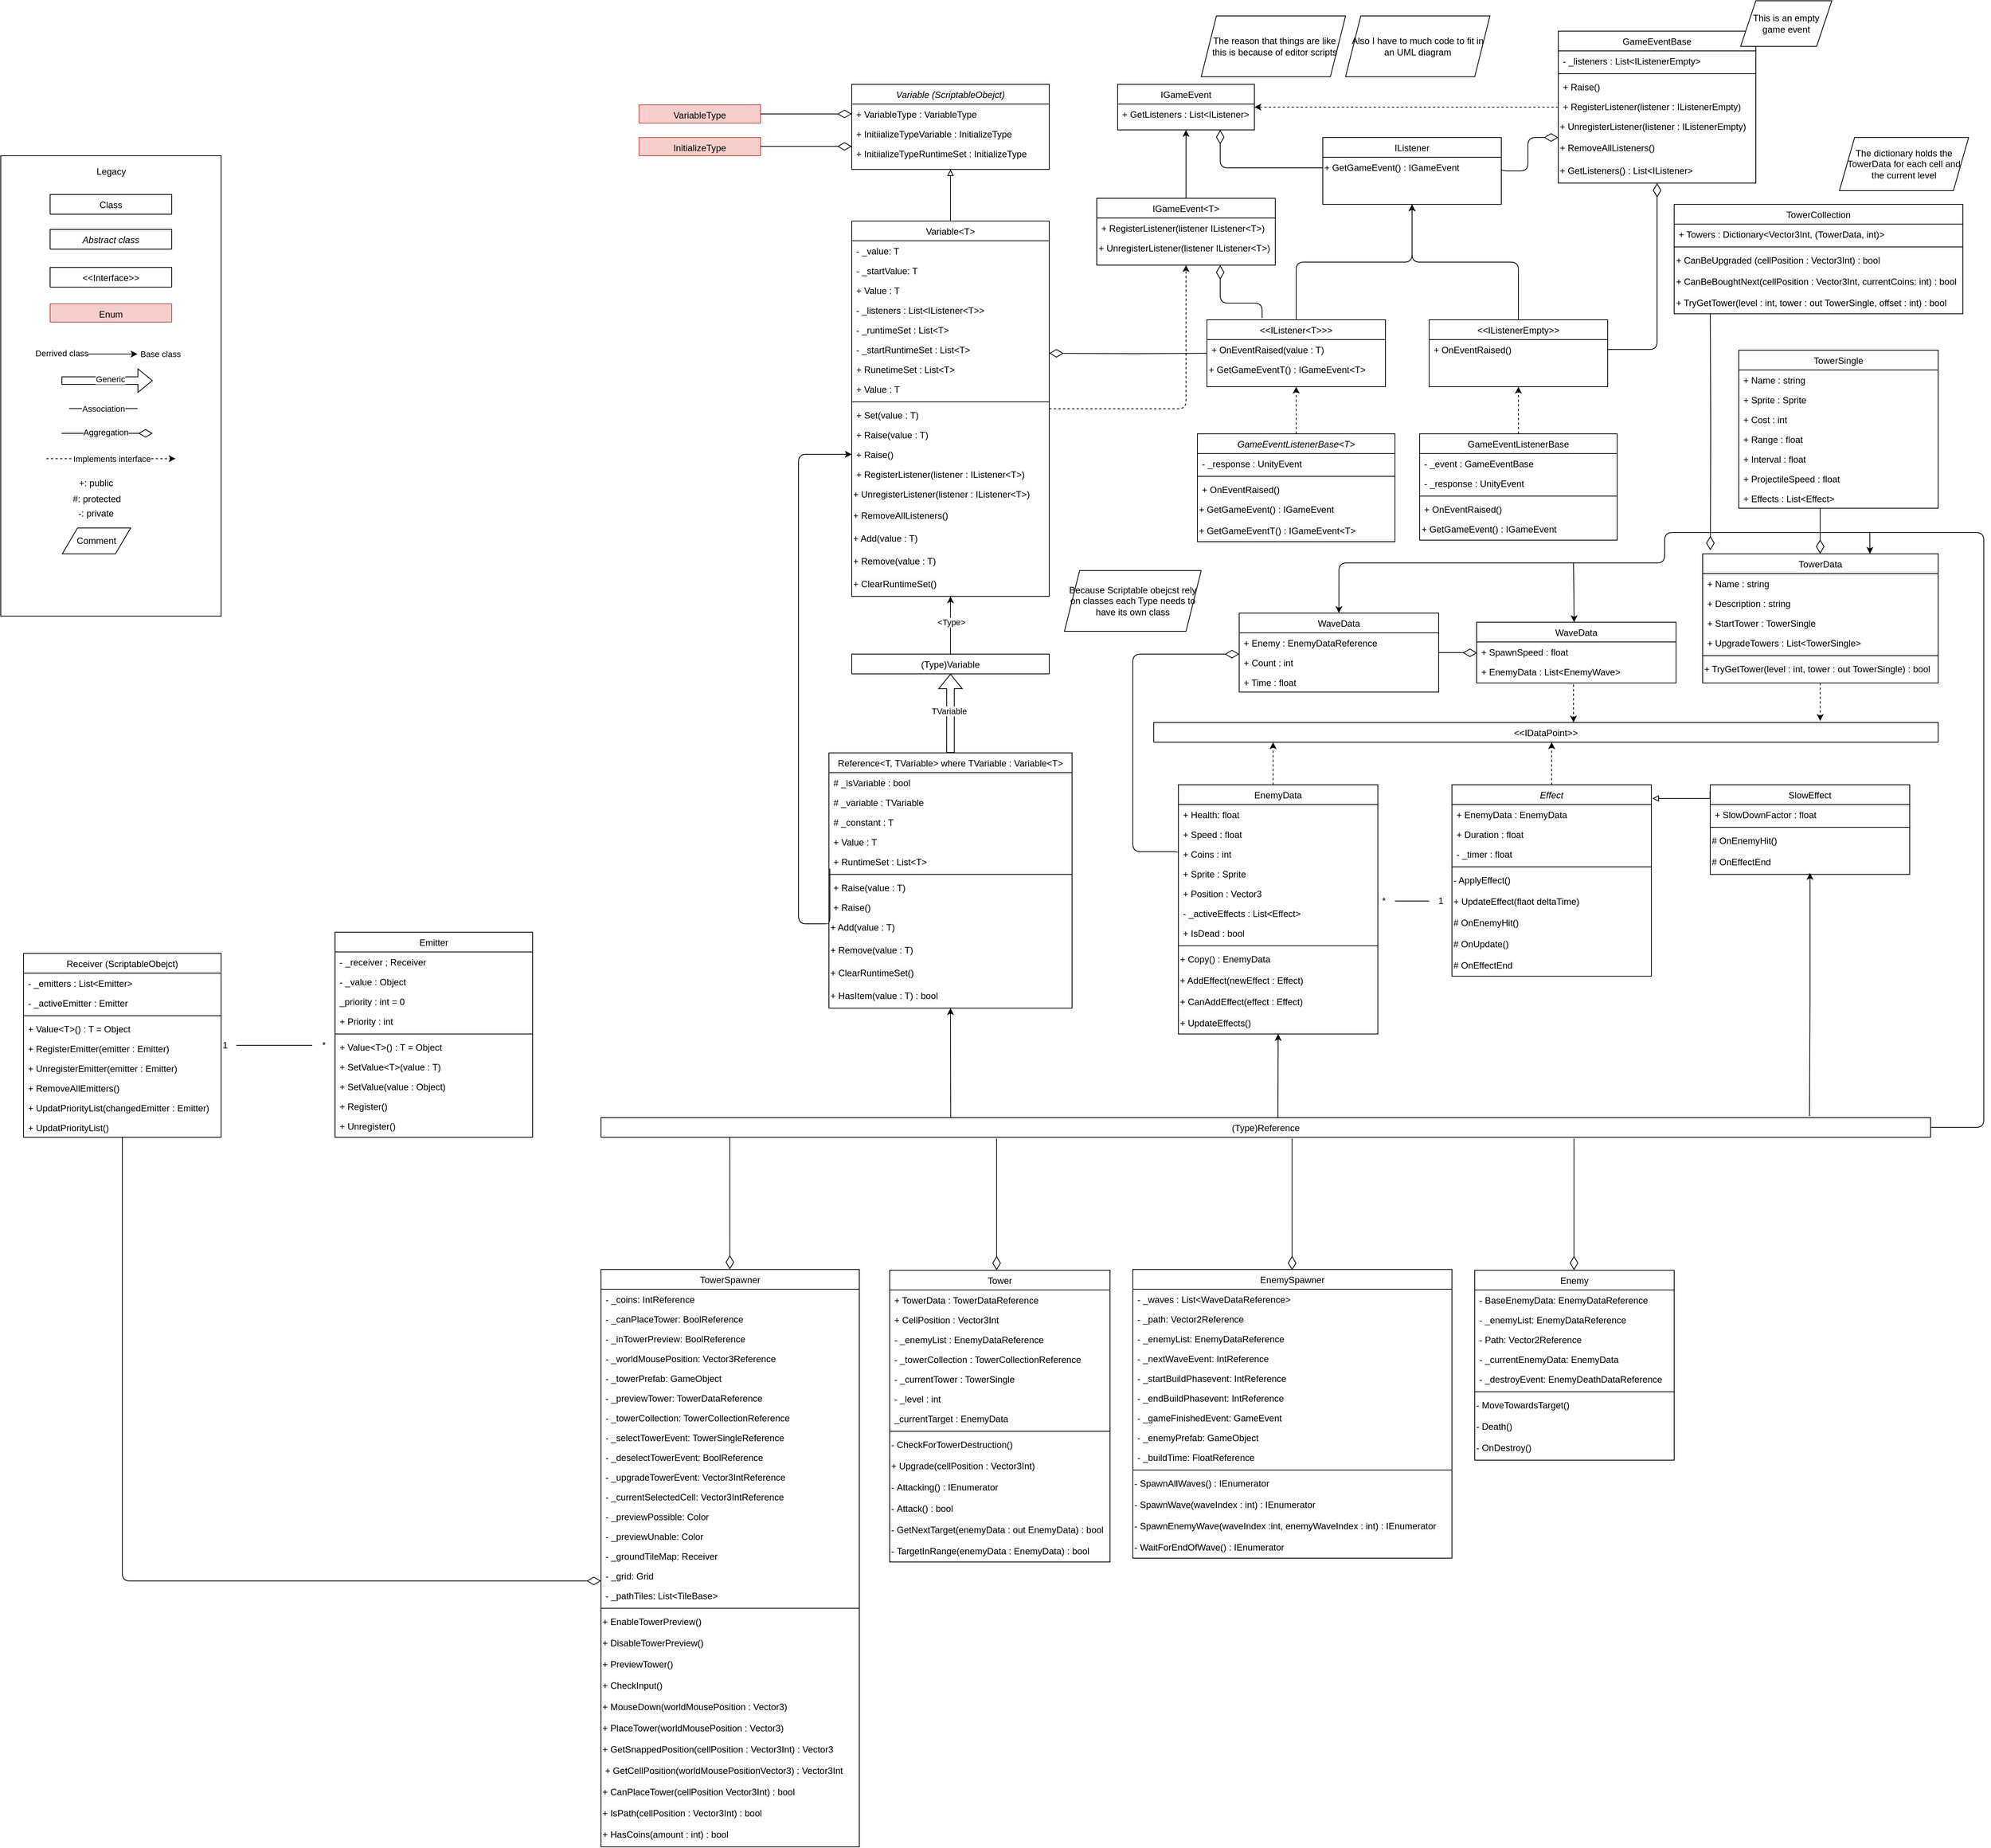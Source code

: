 <mxfile version="23.1.2" type="device">
  <diagram id="C5RBs43oDa-KdzZeNtuy" name="Page-1">
    <mxGraphModel dx="4097" dy="2131" grid="1" gridSize="10" guides="1" tooltips="1" connect="1" arrows="1" fold="1" page="1" pageScale="1" pageWidth="3300" pageHeight="4681" math="0" shadow="0">
      <root>
        <mxCell id="WIyWlLk6GJQsqaUBKTNV-0" />
        <mxCell id="WIyWlLk6GJQsqaUBKTNV-1" parent="WIyWlLk6GJQsqaUBKTNV-0" />
        <mxCell id="pFrrLIFLNF9wdg_Hr7Gn-470" value="" style="rounded=0;whiteSpace=wrap;html=1;" vertex="1" parent="WIyWlLk6GJQsqaUBKTNV-1">
          <mxGeometry x="230" y="214" width="290" height="606" as="geometry" />
        </mxCell>
        <mxCell id="pFrrLIFLNF9wdg_Hr7Gn-3" value="Variable (ScriptableObejct)" style="swimlane;fontStyle=2;align=center;verticalAlign=top;childLayout=stackLayout;horizontal=1;startSize=26;horizontalStack=0;resizeParent=1;resizeLast=0;collapsible=1;marginBottom=0;rounded=0;shadow=0;strokeWidth=1;" vertex="1" parent="WIyWlLk6GJQsqaUBKTNV-1">
          <mxGeometry x="1350" y="120" width="260" height="112" as="geometry">
            <mxRectangle x="1350" y="120" width="160" height="26" as="alternateBounds" />
          </mxGeometry>
        </mxCell>
        <mxCell id="pFrrLIFLNF9wdg_Hr7Gn-4" value="+ VariableType : VariableType " style="text;align=left;verticalAlign=top;spacingLeft=4;spacingRight=4;overflow=hidden;rotatable=0;points=[[0,0.5],[1,0.5]];portConstraint=eastwest;" vertex="1" parent="pFrrLIFLNF9wdg_Hr7Gn-3">
          <mxGeometry y="26" width="260" height="26" as="geometry" />
        </mxCell>
        <mxCell id="pFrrLIFLNF9wdg_Hr7Gn-5" value="+ InitiializeTypeVariable : InitializeType" style="text;align=left;verticalAlign=top;spacingLeft=4;spacingRight=4;overflow=hidden;rotatable=0;points=[[0,0.5],[1,0.5]];portConstraint=eastwest;rounded=0;shadow=0;html=0;" vertex="1" parent="pFrrLIFLNF9wdg_Hr7Gn-3">
          <mxGeometry y="52" width="260" height="26" as="geometry" />
        </mxCell>
        <mxCell id="pFrrLIFLNF9wdg_Hr7Gn-6" value="+ InitiializeTypeRuntimeSet : InitializeType" style="text;align=left;verticalAlign=top;spacingLeft=4;spacingRight=4;overflow=hidden;rotatable=0;points=[[0,0.5],[1,0.5]];portConstraint=eastwest;rounded=0;shadow=0;html=0;" vertex="1" parent="pFrrLIFLNF9wdg_Hr7Gn-3">
          <mxGeometry y="78" width="260" height="26" as="geometry" />
        </mxCell>
        <mxCell id="pFrrLIFLNF9wdg_Hr7Gn-17" style="edgeStyle=orthogonalEdgeStyle;rounded=1;orthogonalLoop=1;jettySize=auto;html=1;entryX=0.5;entryY=1;entryDx=0;entryDy=0;curved=0;endArrow=block;endFill=0;" edge="1" parent="WIyWlLk6GJQsqaUBKTNV-1" source="pFrrLIFLNF9wdg_Hr7Gn-12" target="pFrrLIFLNF9wdg_Hr7Gn-3">
          <mxGeometry relative="1" as="geometry" />
        </mxCell>
        <mxCell id="pFrrLIFLNF9wdg_Hr7Gn-19" style="edgeStyle=orthogonalEdgeStyle;rounded=1;orthogonalLoop=1;jettySize=auto;html=1;dashed=1;curved=0;entryX=0.5;entryY=1;entryDx=0;entryDy=0;" edge="1" parent="WIyWlLk6GJQsqaUBKTNV-1" source="pFrrLIFLNF9wdg_Hr7Gn-12" target="pFrrLIFLNF9wdg_Hr7Gn-43">
          <mxGeometry relative="1" as="geometry">
            <mxPoint x="1870" y="510" as="targetPoint" />
          </mxGeometry>
        </mxCell>
        <mxCell id="pFrrLIFLNF9wdg_Hr7Gn-12" value="Variable&lt;T&gt;" style="swimlane;fontStyle=0;align=center;verticalAlign=top;childLayout=stackLayout;horizontal=1;startSize=26;horizontalStack=0;resizeParent=1;resizeLast=0;collapsible=1;marginBottom=0;rounded=0;shadow=0;strokeWidth=1;" vertex="1" parent="WIyWlLk6GJQsqaUBKTNV-1">
          <mxGeometry x="1350" y="300" width="260" height="494" as="geometry">
            <mxRectangle x="1350" y="120" width="160" height="26" as="alternateBounds" />
          </mxGeometry>
        </mxCell>
        <mxCell id="pFrrLIFLNF9wdg_Hr7Gn-13" value="- _value: T" style="text;align=left;verticalAlign=top;spacingLeft=4;spacingRight=4;overflow=hidden;rotatable=0;points=[[0,0.5],[1,0.5]];portConstraint=eastwest;" vertex="1" parent="pFrrLIFLNF9wdg_Hr7Gn-12">
          <mxGeometry y="26" width="260" height="26" as="geometry" />
        </mxCell>
        <mxCell id="pFrrLIFLNF9wdg_Hr7Gn-14" value="- _startValue: T" style="text;align=left;verticalAlign=top;spacingLeft=4;spacingRight=4;overflow=hidden;rotatable=0;points=[[0,0.5],[1,0.5]];portConstraint=eastwest;rounded=0;shadow=0;html=0;" vertex="1" parent="pFrrLIFLNF9wdg_Hr7Gn-12">
          <mxGeometry y="52" width="260" height="26" as="geometry" />
        </mxCell>
        <mxCell id="pFrrLIFLNF9wdg_Hr7Gn-15" value="+ Value : T" style="text;align=left;verticalAlign=top;spacingLeft=4;spacingRight=4;overflow=hidden;rotatable=0;points=[[0,0.5],[1,0.5]];portConstraint=eastwest;rounded=0;shadow=0;html=0;" vertex="1" parent="pFrrLIFLNF9wdg_Hr7Gn-12">
          <mxGeometry y="78" width="260" height="26" as="geometry" />
        </mxCell>
        <mxCell id="pFrrLIFLNF9wdg_Hr7Gn-49" value="- _listeners : List&lt;IListener&lt;T&gt;&gt;" style="text;align=left;verticalAlign=top;spacingLeft=4;spacingRight=4;overflow=hidden;rotatable=0;points=[[0,0.5],[1,0.5]];portConstraint=eastwest;rounded=0;shadow=0;html=0;" vertex="1" parent="pFrrLIFLNF9wdg_Hr7Gn-12">
          <mxGeometry y="104" width="260" height="26" as="geometry" />
        </mxCell>
        <mxCell id="pFrrLIFLNF9wdg_Hr7Gn-50" value="- _runtimeSet : List&lt;T&gt;" style="text;align=left;verticalAlign=top;spacingLeft=4;spacingRight=4;overflow=hidden;rotatable=0;points=[[0,0.5],[1,0.5]];portConstraint=eastwest;rounded=0;shadow=0;html=0;" vertex="1" parent="pFrrLIFLNF9wdg_Hr7Gn-12">
          <mxGeometry y="130" width="260" height="26" as="geometry" />
        </mxCell>
        <mxCell id="pFrrLIFLNF9wdg_Hr7Gn-51" value="- _startRuntimeSet : List&lt;T&gt;" style="text;align=left;verticalAlign=top;spacingLeft=4;spacingRight=4;overflow=hidden;rotatable=0;points=[[0,0.5],[1,0.5]];portConstraint=eastwest;rounded=0;shadow=0;html=0;" vertex="1" parent="pFrrLIFLNF9wdg_Hr7Gn-12">
          <mxGeometry y="156" width="260" height="26" as="geometry" />
        </mxCell>
        <mxCell id="pFrrLIFLNF9wdg_Hr7Gn-52" value="+ RunetimeSet : List&lt;T&gt;" style="text;align=left;verticalAlign=top;spacingLeft=4;spacingRight=4;overflow=hidden;rotatable=0;points=[[0,0.5],[1,0.5]];portConstraint=eastwest;rounded=0;shadow=0;html=0;" vertex="1" parent="pFrrLIFLNF9wdg_Hr7Gn-12">
          <mxGeometry y="182" width="260" height="26" as="geometry" />
        </mxCell>
        <mxCell id="pFrrLIFLNF9wdg_Hr7Gn-53" value="+ Value : T" style="text;align=left;verticalAlign=top;spacingLeft=4;spacingRight=4;overflow=hidden;rotatable=0;points=[[0,0.5],[1,0.5]];portConstraint=eastwest;rounded=0;shadow=0;html=0;" vertex="1" parent="pFrrLIFLNF9wdg_Hr7Gn-12">
          <mxGeometry y="208" width="260" height="26" as="geometry" />
        </mxCell>
        <mxCell id="pFrrLIFLNF9wdg_Hr7Gn-56" value="" style="line;html=1;strokeWidth=1;align=left;verticalAlign=middle;spacingTop=-1;spacingLeft=3;spacingRight=3;rotatable=0;labelPosition=right;points=[];portConstraint=eastwest;" vertex="1" parent="pFrrLIFLNF9wdg_Hr7Gn-12">
          <mxGeometry y="234" width="260" height="8" as="geometry" />
        </mxCell>
        <mxCell id="pFrrLIFLNF9wdg_Hr7Gn-58" value="+ Set(value : T)" style="text;align=left;verticalAlign=top;spacingLeft=4;spacingRight=4;overflow=hidden;rotatable=0;points=[[0,0.5],[1,0.5]];portConstraint=eastwest;rounded=0;shadow=0;html=0;" vertex="1" parent="pFrrLIFLNF9wdg_Hr7Gn-12">
          <mxGeometry y="242" width="260" height="26" as="geometry" />
        </mxCell>
        <mxCell id="pFrrLIFLNF9wdg_Hr7Gn-59" value="+ Raise(value : T)" style="text;align=left;verticalAlign=top;spacingLeft=4;spacingRight=4;overflow=hidden;rotatable=0;points=[[0,0.5],[1,0.5]];portConstraint=eastwest;rounded=0;shadow=0;html=0;" vertex="1" parent="pFrrLIFLNF9wdg_Hr7Gn-12">
          <mxGeometry y="268" width="260" height="26" as="geometry" />
        </mxCell>
        <mxCell id="pFrrLIFLNF9wdg_Hr7Gn-60" value="+ Raise()" style="text;align=left;verticalAlign=top;spacingLeft=4;spacingRight=4;overflow=hidden;rotatable=0;points=[[0,0.5],[1,0.5]];portConstraint=eastwest;rounded=0;shadow=0;html=0;" vertex="1" parent="pFrrLIFLNF9wdg_Hr7Gn-12">
          <mxGeometry y="294" width="260" height="26" as="geometry" />
        </mxCell>
        <mxCell id="pFrrLIFLNF9wdg_Hr7Gn-61" value="+ RegisterListener(listener : IListener&lt;T&gt;)" style="text;align=left;verticalAlign=top;spacingLeft=4;spacingRight=4;overflow=hidden;rotatable=0;points=[[0,0.5],[1,0.5]];portConstraint=eastwest;rounded=0;shadow=0;html=0;" vertex="1" parent="pFrrLIFLNF9wdg_Hr7Gn-12">
          <mxGeometry y="320" width="260" height="26" as="geometry" />
        </mxCell>
        <mxCell id="pFrrLIFLNF9wdg_Hr7Gn-62" value="&lt;span style=&quot;color: rgb(0, 0, 0); font-family: Helvetica; font-size: 12px; font-style: normal; font-variant-ligatures: normal; font-variant-caps: normal; font-weight: 400; letter-spacing: normal; orphans: 2; text-align: left; text-indent: 0px; text-transform: none; widows: 2; word-spacing: 0px; -webkit-text-stroke-width: 0px; background-color: rgb(251, 251, 251); text-decoration-thickness: initial; text-decoration-style: initial; text-decoration-color: initial; float: none; display: inline !important;&quot;&gt;+ UnregisterListener(listener : IListener&amp;lt;T&amp;gt;)&lt;/span&gt;" style="text;whiteSpace=wrap;html=1;" vertex="1" parent="pFrrLIFLNF9wdg_Hr7Gn-12">
          <mxGeometry y="346" width="260" height="28" as="geometry" />
        </mxCell>
        <mxCell id="pFrrLIFLNF9wdg_Hr7Gn-63" value="&lt;span style=&quot;color: rgb(0, 0, 0); font-family: Helvetica; font-size: 12px; font-style: normal; font-variant-ligatures: normal; font-variant-caps: normal; font-weight: 400; letter-spacing: normal; orphans: 2; text-align: left; text-indent: 0px; text-transform: none; widows: 2; word-spacing: 0px; -webkit-text-stroke-width: 0px; background-color: rgb(251, 251, 251); text-decoration-thickness: initial; text-decoration-style: initial; text-decoration-color: initial; float: none; display: inline !important;&quot;&gt;+ RemoveAllListeners()&lt;/span&gt;" style="text;whiteSpace=wrap;html=1;" vertex="1" parent="pFrrLIFLNF9wdg_Hr7Gn-12">
          <mxGeometry y="374" width="260" height="30" as="geometry" />
        </mxCell>
        <mxCell id="pFrrLIFLNF9wdg_Hr7Gn-65" value="&lt;span style=&quot;color: rgb(0, 0, 0); font-family: Helvetica; font-size: 12px; font-style: normal; font-variant-ligatures: normal; font-variant-caps: normal; font-weight: 400; letter-spacing: normal; orphans: 2; text-align: left; text-indent: 0px; text-transform: none; widows: 2; word-spacing: 0px; -webkit-text-stroke-width: 0px; background-color: rgb(251, 251, 251); text-decoration-thickness: initial; text-decoration-style: initial; text-decoration-color: initial; float: none; display: inline !important;&quot;&gt;+ Add(value : T)&lt;/span&gt;" style="text;whiteSpace=wrap;html=1;" vertex="1" parent="pFrrLIFLNF9wdg_Hr7Gn-12">
          <mxGeometry y="404" width="260" height="30" as="geometry" />
        </mxCell>
        <mxCell id="pFrrLIFLNF9wdg_Hr7Gn-66" value="&lt;span style=&quot;color: rgb(0, 0, 0); font-family: Helvetica; font-size: 12px; font-style: normal; font-variant-ligatures: normal; font-variant-caps: normal; font-weight: 400; letter-spacing: normal; orphans: 2; text-align: left; text-indent: 0px; text-transform: none; widows: 2; word-spacing: 0px; -webkit-text-stroke-width: 0px; background-color: rgb(251, 251, 251); text-decoration-thickness: initial; text-decoration-style: initial; text-decoration-color: initial; float: none; display: inline !important;&quot;&gt;+ Remove(value : T)&lt;/span&gt;" style="text;whiteSpace=wrap;html=1;" vertex="1" parent="pFrrLIFLNF9wdg_Hr7Gn-12">
          <mxGeometry y="434" width="260" height="30" as="geometry" />
        </mxCell>
        <mxCell id="pFrrLIFLNF9wdg_Hr7Gn-67" value="&lt;span style=&quot;color: rgb(0, 0, 0); font-family: Helvetica; font-size: 12px; font-style: normal; font-variant-ligatures: normal; font-variant-caps: normal; font-weight: 400; letter-spacing: normal; orphans: 2; text-align: left; text-indent: 0px; text-transform: none; widows: 2; word-spacing: 0px; -webkit-text-stroke-width: 0px; background-color: rgb(251, 251, 251); text-decoration-thickness: initial; text-decoration-style: initial; text-decoration-color: initial; float: none; display: inline !important;&quot;&gt;+ ClearRuntimeSet()&lt;/span&gt;" style="text;whiteSpace=wrap;html=1;" vertex="1" parent="pFrrLIFLNF9wdg_Hr7Gn-12">
          <mxGeometry y="464" width="260" height="30" as="geometry" />
        </mxCell>
        <mxCell id="pFrrLIFLNF9wdg_Hr7Gn-20" value="VariableType" style="swimlane;fontStyle=0;align=center;verticalAlign=top;childLayout=stackLayout;horizontal=1;startSize=26;horizontalStack=0;resizeParent=1;resizeLast=0;collapsible=1;marginBottom=0;rounded=0;shadow=0;strokeWidth=1;fillColor=#f8cecc;strokeColor=#b85450;" vertex="1" parent="WIyWlLk6GJQsqaUBKTNV-1">
          <mxGeometry x="1070" y="147" width="160" height="24" as="geometry">
            <mxRectangle x="930" y="140" width="160" height="26" as="alternateBounds" />
          </mxGeometry>
        </mxCell>
        <mxCell id="pFrrLIFLNF9wdg_Hr7Gn-30" value="IGameEvent" style="swimlane;fontStyle=0;align=center;verticalAlign=top;childLayout=stackLayout;horizontal=1;startSize=26;horizontalStack=0;resizeParent=1;resizeLast=0;collapsible=1;marginBottom=0;rounded=0;shadow=0;strokeWidth=1;" vertex="1" parent="WIyWlLk6GJQsqaUBKTNV-1">
          <mxGeometry x="1700" y="120" width="180" height="60" as="geometry">
            <mxRectangle x="1350" y="120" width="160" height="26" as="alternateBounds" />
          </mxGeometry>
        </mxCell>
        <mxCell id="pFrrLIFLNF9wdg_Hr7Gn-31" value="+ GetListeners : List&lt;IListener&gt;" style="text;align=left;verticalAlign=top;spacingLeft=4;spacingRight=4;overflow=hidden;rotatable=0;points=[[0,0.5],[1,0.5]];portConstraint=eastwest;" vertex="1" parent="pFrrLIFLNF9wdg_Hr7Gn-30">
          <mxGeometry y="26" width="180" height="26" as="geometry" />
        </mxCell>
        <mxCell id="pFrrLIFLNF9wdg_Hr7Gn-46" style="edgeStyle=orthogonalEdgeStyle;rounded=0;orthogonalLoop=1;jettySize=auto;html=1;entryX=0.5;entryY=1;entryDx=0;entryDy=0;" edge="1" parent="WIyWlLk6GJQsqaUBKTNV-1" source="pFrrLIFLNF9wdg_Hr7Gn-43" target="pFrrLIFLNF9wdg_Hr7Gn-30">
          <mxGeometry relative="1" as="geometry">
            <mxPoint x="1810" y="142" as="targetPoint" />
          </mxGeometry>
        </mxCell>
        <mxCell id="pFrrLIFLNF9wdg_Hr7Gn-43" value="IGameEvent&lt;T&gt;" style="swimlane;fontStyle=0;align=center;verticalAlign=top;childLayout=stackLayout;horizontal=1;startSize=26;horizontalStack=0;resizeParent=1;resizeLast=0;collapsible=1;marginBottom=0;rounded=0;shadow=0;strokeWidth=1;" vertex="1" parent="WIyWlLk6GJQsqaUBKTNV-1">
          <mxGeometry x="1672.5" y="270" width="235" height="88" as="geometry">
            <mxRectangle x="1350" y="120" width="160" height="26" as="alternateBounds" />
          </mxGeometry>
        </mxCell>
        <mxCell id="pFrrLIFLNF9wdg_Hr7Gn-44" value="+ RegisterListener(listener IListener&lt;T&gt;)" style="text;align=left;verticalAlign=top;spacingLeft=4;spacingRight=4;overflow=hidden;rotatable=0;points=[[0,0.5],[1,0.5]];portConstraint=eastwest;" vertex="1" parent="pFrrLIFLNF9wdg_Hr7Gn-43">
          <mxGeometry y="26" width="235" height="26" as="geometry" />
        </mxCell>
        <mxCell id="pFrrLIFLNF9wdg_Hr7Gn-45" value="+ UnregisterListener(listener IListener&amp;lt;T&amp;gt;)" style="text;whiteSpace=wrap;html=1;" vertex="1" parent="pFrrLIFLNF9wdg_Hr7Gn-43">
          <mxGeometry y="52" width="235" height="28" as="geometry" />
        </mxCell>
        <mxCell id="pFrrLIFLNF9wdg_Hr7Gn-48" value="InitializeType" style="swimlane;fontStyle=0;align=center;verticalAlign=top;childLayout=stackLayout;horizontal=1;startSize=24;horizontalStack=0;resizeParent=1;resizeLast=0;collapsible=1;marginBottom=0;rounded=0;shadow=0;strokeWidth=1;fillColor=#f8cecc;strokeColor=#b85450;" vertex="1" parent="WIyWlLk6GJQsqaUBKTNV-1">
          <mxGeometry x="1070" y="190" width="160" height="24" as="geometry">
            <mxRectangle x="930" y="140" width="160" height="26" as="alternateBounds" />
          </mxGeometry>
        </mxCell>
        <mxCell id="pFrrLIFLNF9wdg_Hr7Gn-68" value="Reference&lt;T, TVariable&gt; where TVariable : Variable&lt;T&gt;" style="swimlane;fontStyle=0;align=center;verticalAlign=top;childLayout=stackLayout;horizontal=1;startSize=26;horizontalStack=0;resizeParent=1;resizeLast=0;collapsible=1;marginBottom=0;rounded=0;shadow=0;strokeWidth=1;" vertex="1" parent="WIyWlLk6GJQsqaUBKTNV-1">
          <mxGeometry x="1320" y="1000" width="320" height="336" as="geometry">
            <mxRectangle x="1350" y="120" width="160" height="26" as="alternateBounds" />
          </mxGeometry>
        </mxCell>
        <mxCell id="pFrrLIFLNF9wdg_Hr7Gn-69" value="# _isVariable : bool" style="text;align=left;verticalAlign=top;spacingLeft=4;spacingRight=4;overflow=hidden;rotatable=0;points=[[0,0.5],[1,0.5]];portConstraint=eastwest;" vertex="1" parent="pFrrLIFLNF9wdg_Hr7Gn-68">
          <mxGeometry y="26" width="320" height="26" as="geometry" />
        </mxCell>
        <mxCell id="pFrrLIFLNF9wdg_Hr7Gn-70" value="# _variable : TVariable" style="text;align=left;verticalAlign=top;spacingLeft=4;spacingRight=4;overflow=hidden;rotatable=0;points=[[0,0.5],[1,0.5]];portConstraint=eastwest;rounded=0;shadow=0;html=0;" vertex="1" parent="pFrrLIFLNF9wdg_Hr7Gn-68">
          <mxGeometry y="52" width="320" height="26" as="geometry" />
        </mxCell>
        <mxCell id="pFrrLIFLNF9wdg_Hr7Gn-72" value="# _constant : T" style="text;align=left;verticalAlign=top;spacingLeft=4;spacingRight=4;overflow=hidden;rotatable=0;points=[[0,0.5],[1,0.5]];portConstraint=eastwest;rounded=0;shadow=0;html=0;" vertex="1" parent="pFrrLIFLNF9wdg_Hr7Gn-68">
          <mxGeometry y="78" width="320" height="26" as="geometry" />
        </mxCell>
        <mxCell id="pFrrLIFLNF9wdg_Hr7Gn-73" value="+ Value : T" style="text;align=left;verticalAlign=top;spacingLeft=4;spacingRight=4;overflow=hidden;rotatable=0;points=[[0,0.5],[1,0.5]];portConstraint=eastwest;rounded=0;shadow=0;html=0;" vertex="1" parent="pFrrLIFLNF9wdg_Hr7Gn-68">
          <mxGeometry y="104" width="320" height="26" as="geometry" />
        </mxCell>
        <mxCell id="pFrrLIFLNF9wdg_Hr7Gn-74" value="+ RuntimeSet : List&lt;T&gt;" style="text;align=left;verticalAlign=top;spacingLeft=4;spacingRight=4;overflow=hidden;rotatable=0;points=[[0,0.5],[1,0.5]];portConstraint=eastwest;rounded=0;shadow=0;html=0;" vertex="1" parent="pFrrLIFLNF9wdg_Hr7Gn-68">
          <mxGeometry y="130" width="320" height="26" as="geometry" />
        </mxCell>
        <mxCell id="pFrrLIFLNF9wdg_Hr7Gn-77" value="" style="line;html=1;strokeWidth=1;align=left;verticalAlign=middle;spacingTop=-1;spacingLeft=3;spacingRight=3;rotatable=0;labelPosition=right;points=[];portConstraint=eastwest;" vertex="1" parent="pFrrLIFLNF9wdg_Hr7Gn-68">
          <mxGeometry y="156" width="320" height="8" as="geometry" />
        </mxCell>
        <mxCell id="pFrrLIFLNF9wdg_Hr7Gn-78" value="+ Raise(value : T)" style="text;align=left;verticalAlign=top;spacingLeft=4;spacingRight=4;overflow=hidden;rotatable=0;points=[[0,0.5],[1,0.5]];portConstraint=eastwest;rounded=0;shadow=0;html=0;" vertex="1" parent="pFrrLIFLNF9wdg_Hr7Gn-68">
          <mxGeometry y="164" width="320" height="26" as="geometry" />
        </mxCell>
        <mxCell id="pFrrLIFLNF9wdg_Hr7Gn-81" value="+ Raise()" style="text;align=left;verticalAlign=top;spacingLeft=4;spacingRight=4;overflow=hidden;rotatable=0;points=[[0,0.5],[1,0.5]];portConstraint=eastwest;rounded=0;shadow=0;html=0;" vertex="1" parent="pFrrLIFLNF9wdg_Hr7Gn-68">
          <mxGeometry y="190" width="320" height="26" as="geometry" />
        </mxCell>
        <mxCell id="pFrrLIFLNF9wdg_Hr7Gn-85" value="&lt;span style=&quot;color: rgb(0, 0, 0); font-family: Helvetica; font-size: 12px; font-style: normal; font-variant-ligatures: normal; font-variant-caps: normal; font-weight: 400; letter-spacing: normal; orphans: 2; text-align: left; text-indent: 0px; text-transform: none; widows: 2; word-spacing: 0px; -webkit-text-stroke-width: 0px; background-color: rgb(251, 251, 251); text-decoration-thickness: initial; text-decoration-style: initial; text-decoration-color: initial; float: none; display: inline !important;&quot;&gt;+ Add(value : T)&lt;/span&gt;" style="text;whiteSpace=wrap;html=1;" vertex="1" parent="pFrrLIFLNF9wdg_Hr7Gn-68">
          <mxGeometry y="216" width="320" height="30" as="geometry" />
        </mxCell>
        <mxCell id="pFrrLIFLNF9wdg_Hr7Gn-86" value="&lt;span style=&quot;color: rgb(0, 0, 0); font-family: Helvetica; font-size: 12px; font-style: normal; font-variant-ligatures: normal; font-variant-caps: normal; font-weight: 400; letter-spacing: normal; orphans: 2; text-align: left; text-indent: 0px; text-transform: none; widows: 2; word-spacing: 0px; -webkit-text-stroke-width: 0px; background-color: rgb(251, 251, 251); text-decoration-thickness: initial; text-decoration-style: initial; text-decoration-color: initial; float: none; display: inline !important;&quot;&gt;+ Remove(value : T)&lt;/span&gt;" style="text;whiteSpace=wrap;html=1;" vertex="1" parent="pFrrLIFLNF9wdg_Hr7Gn-68">
          <mxGeometry y="246" width="320" height="30" as="geometry" />
        </mxCell>
        <mxCell id="pFrrLIFLNF9wdg_Hr7Gn-87" value="&lt;span style=&quot;color: rgb(0, 0, 0); font-family: Helvetica; font-size: 12px; font-style: normal; font-variant-ligatures: normal; font-variant-caps: normal; font-weight: 400; letter-spacing: normal; orphans: 2; text-align: left; text-indent: 0px; text-transform: none; widows: 2; word-spacing: 0px; -webkit-text-stroke-width: 0px; background-color: rgb(251, 251, 251); text-decoration-thickness: initial; text-decoration-style: initial; text-decoration-color: initial; float: none; display: inline !important;&quot;&gt;+ ClearRuntimeSet()&lt;/span&gt;" style="text;whiteSpace=wrap;html=1;" vertex="1" parent="pFrrLIFLNF9wdg_Hr7Gn-68">
          <mxGeometry y="276" width="320" height="30" as="geometry" />
        </mxCell>
        <mxCell id="pFrrLIFLNF9wdg_Hr7Gn-88" value="&lt;span style=&quot;color: rgb(0, 0, 0); font-family: Helvetica; font-size: 12px; font-style: normal; font-variant-ligatures: normal; font-variant-caps: normal; font-weight: 400; letter-spacing: normal; orphans: 2; text-align: left; text-indent: 0px; text-transform: none; widows: 2; word-spacing: 0px; -webkit-text-stroke-width: 0px; background-color: rgb(251, 251, 251); text-decoration-thickness: initial; text-decoration-style: initial; text-decoration-color: initial; float: none; display: inline !important;&quot;&gt;+ HasItem(value : T) : bool&lt;/span&gt;" style="text;whiteSpace=wrap;html=1;" vertex="1" parent="pFrrLIFLNF9wdg_Hr7Gn-68">
          <mxGeometry y="306" width="320" height="30" as="geometry" />
        </mxCell>
        <mxCell id="pFrrLIFLNF9wdg_Hr7Gn-110" style="edgeStyle=orthogonalEdgeStyle;rounded=1;orthogonalLoop=1;jettySize=auto;html=1;dashed=1;curved=0;" edge="1" parent="WIyWlLk6GJQsqaUBKTNV-1" source="pFrrLIFLNF9wdg_Hr7Gn-90" target="pFrrLIFLNF9wdg_Hr7Gn-30">
          <mxGeometry relative="1" as="geometry" />
        </mxCell>
        <mxCell id="pFrrLIFLNF9wdg_Hr7Gn-90" value="GameEventBase" style="swimlane;fontStyle=0;align=center;verticalAlign=top;childLayout=stackLayout;horizontal=1;startSize=26;horizontalStack=0;resizeParent=1;resizeLast=0;collapsible=1;marginBottom=0;rounded=0;shadow=0;strokeWidth=1;" vertex="1" parent="WIyWlLk6GJQsqaUBKTNV-1">
          <mxGeometry x="2280" y="50" width="260" height="200" as="geometry">
            <mxRectangle x="1350" y="120" width="160" height="26" as="alternateBounds" />
          </mxGeometry>
        </mxCell>
        <mxCell id="pFrrLIFLNF9wdg_Hr7Gn-91" value="- _listeners : List&lt;IListenerEmpty&gt;" style="text;align=left;verticalAlign=top;spacingLeft=4;spacingRight=4;overflow=hidden;rotatable=0;points=[[0,0.5],[1,0.5]];portConstraint=eastwest;" vertex="1" parent="pFrrLIFLNF9wdg_Hr7Gn-90">
          <mxGeometry y="26" width="260" height="26" as="geometry" />
        </mxCell>
        <mxCell id="pFrrLIFLNF9wdg_Hr7Gn-99" value="" style="line;html=1;strokeWidth=1;align=left;verticalAlign=middle;spacingTop=-1;spacingLeft=3;spacingRight=3;rotatable=0;labelPosition=right;points=[];portConstraint=eastwest;" vertex="1" parent="pFrrLIFLNF9wdg_Hr7Gn-90">
          <mxGeometry y="52" width="260" height="8" as="geometry" />
        </mxCell>
        <mxCell id="pFrrLIFLNF9wdg_Hr7Gn-103" value="+ Raise()" style="text;align=left;verticalAlign=top;spacingLeft=4;spacingRight=4;overflow=hidden;rotatable=0;points=[[0,0.5],[1,0.5]];portConstraint=eastwest;rounded=0;shadow=0;html=0;" vertex="1" parent="pFrrLIFLNF9wdg_Hr7Gn-90">
          <mxGeometry y="60" width="260" height="26" as="geometry" />
        </mxCell>
        <mxCell id="pFrrLIFLNF9wdg_Hr7Gn-104" value="+ RegisterListener(listener : IListenerEmpty)" style="text;align=left;verticalAlign=top;spacingLeft=4;spacingRight=4;overflow=hidden;rotatable=0;points=[[0,0.5],[1,0.5]];portConstraint=eastwest;rounded=0;shadow=0;html=0;" vertex="1" parent="pFrrLIFLNF9wdg_Hr7Gn-90">
          <mxGeometry y="86" width="260" height="26" as="geometry" />
        </mxCell>
        <mxCell id="pFrrLIFLNF9wdg_Hr7Gn-105" value="&lt;span style=&quot;color: rgb(0, 0, 0); font-family: Helvetica; font-size: 12px; font-style: normal; font-variant-ligatures: normal; font-variant-caps: normal; font-weight: 400; letter-spacing: normal; orphans: 2; text-align: left; text-indent: 0px; text-transform: none; widows: 2; word-spacing: 0px; -webkit-text-stroke-width: 0px; background-color: rgb(251, 251, 251); text-decoration-thickness: initial; text-decoration-style: initial; text-decoration-color: initial; float: none; display: inline !important;&quot;&gt;+ UnregisterListener(listener :&amp;nbsp;IListenerEmpty)&lt;/span&gt;" style="text;whiteSpace=wrap;html=1;" vertex="1" parent="pFrrLIFLNF9wdg_Hr7Gn-90">
          <mxGeometry y="112" width="260" height="28" as="geometry" />
        </mxCell>
        <mxCell id="pFrrLIFLNF9wdg_Hr7Gn-106" value="&lt;span style=&quot;color: rgb(0, 0, 0); font-family: Helvetica; font-size: 12px; font-style: normal; font-variant-ligatures: normal; font-variant-caps: normal; font-weight: 400; letter-spacing: normal; orphans: 2; text-align: left; text-indent: 0px; text-transform: none; widows: 2; word-spacing: 0px; -webkit-text-stroke-width: 0px; background-color: rgb(251, 251, 251); text-decoration-thickness: initial; text-decoration-style: initial; text-decoration-color: initial; float: none; display: inline !important;&quot;&gt;+ RemoveAllListeners()&lt;/span&gt;" style="text;whiteSpace=wrap;html=1;" vertex="1" parent="pFrrLIFLNF9wdg_Hr7Gn-90">
          <mxGeometry y="140" width="260" height="30" as="geometry" />
        </mxCell>
        <mxCell id="pFrrLIFLNF9wdg_Hr7Gn-107" value="&lt;span style=&quot;color: rgb(0, 0, 0); font-family: Helvetica; font-size: 12px; font-style: normal; font-variant-ligatures: normal; font-variant-caps: normal; font-weight: 400; letter-spacing: normal; orphans: 2; text-align: left; text-indent: 0px; text-transform: none; widows: 2; word-spacing: 0px; -webkit-text-stroke-width: 0px; background-color: rgb(251, 251, 251); text-decoration-thickness: initial; text-decoration-style: initial; text-decoration-color: initial; float: none; display: inline !important;&quot;&gt;+ GetListeners() : List&amp;lt;IListener&amp;gt;&lt;/span&gt;" style="text;whiteSpace=wrap;html=1;" vertex="1" parent="pFrrLIFLNF9wdg_Hr7Gn-90">
          <mxGeometry y="170" width="260" height="30" as="geometry" />
        </mxCell>
        <mxCell id="pFrrLIFLNF9wdg_Hr7Gn-113" value="This is an empty game event" style="shape=parallelogram;perimeter=parallelogramPerimeter;whiteSpace=wrap;html=1;fixedSize=1;" vertex="1" parent="WIyWlLk6GJQsqaUBKTNV-1">
          <mxGeometry x="2520" y="10" width="120" height="60" as="geometry" />
        </mxCell>
        <mxCell id="pFrrLIFLNF9wdg_Hr7Gn-116" value="&amp;nbsp; &amp;nbsp; The reason that things are like&amp;nbsp; &amp;nbsp; &amp;nbsp; this is because of editor scripts&amp;nbsp;" style="shape=parallelogram;perimeter=parallelogramPerimeter;whiteSpace=wrap;html=1;fixedSize=1;" vertex="1" parent="WIyWlLk6GJQsqaUBKTNV-1">
          <mxGeometry x="1810" y="30" width="190" height="80" as="geometry" />
        </mxCell>
        <mxCell id="pFrrLIFLNF9wdg_Hr7Gn-145" style="edgeStyle=orthogonalEdgeStyle;rounded=1;orthogonalLoop=1;jettySize=auto;html=1;entryX=0.5;entryY=1;entryDx=0;entryDy=0;curved=0;dashed=1;" edge="1" parent="WIyWlLk6GJQsqaUBKTNV-1" source="pFrrLIFLNF9wdg_Hr7Gn-117" target="pFrrLIFLNF9wdg_Hr7Gn-131">
          <mxGeometry relative="1" as="geometry" />
        </mxCell>
        <mxCell id="pFrrLIFLNF9wdg_Hr7Gn-117" value="GameEventListenerBase" style="swimlane;fontStyle=0;align=center;verticalAlign=top;childLayout=stackLayout;horizontal=1;startSize=26;horizontalStack=0;resizeParent=1;resizeLast=0;collapsible=1;marginBottom=0;rounded=0;shadow=0;strokeWidth=1;" vertex="1" parent="WIyWlLk6GJQsqaUBKTNV-1">
          <mxGeometry x="2097.5" y="580" width="260" height="140" as="geometry">
            <mxRectangle x="1350" y="120" width="160" height="26" as="alternateBounds" />
          </mxGeometry>
        </mxCell>
        <mxCell id="pFrrLIFLNF9wdg_Hr7Gn-118" value="- _event : GameEventBase" style="text;align=left;verticalAlign=top;spacingLeft=4;spacingRight=4;overflow=hidden;rotatable=0;points=[[0,0.5],[1,0.5]];portConstraint=eastwest;" vertex="1" parent="pFrrLIFLNF9wdg_Hr7Gn-117">
          <mxGeometry y="26" width="260" height="26" as="geometry" />
        </mxCell>
        <mxCell id="pFrrLIFLNF9wdg_Hr7Gn-136" value="- _response : UnityEvent" style="text;align=left;verticalAlign=top;spacingLeft=4;spacingRight=4;overflow=hidden;rotatable=0;points=[[0,0.5],[1,0.5]];portConstraint=eastwest;" vertex="1" parent="pFrrLIFLNF9wdg_Hr7Gn-117">
          <mxGeometry y="52" width="260" height="26" as="geometry" />
        </mxCell>
        <mxCell id="pFrrLIFLNF9wdg_Hr7Gn-119" value="" style="line;html=1;strokeWidth=1;align=left;verticalAlign=middle;spacingTop=-1;spacingLeft=3;spacingRight=3;rotatable=0;labelPosition=right;points=[];portConstraint=eastwest;" vertex="1" parent="pFrrLIFLNF9wdg_Hr7Gn-117">
          <mxGeometry y="78" width="260" height="8" as="geometry" />
        </mxCell>
        <mxCell id="pFrrLIFLNF9wdg_Hr7Gn-120" value="+ OnEventRaised()" style="text;align=left;verticalAlign=top;spacingLeft=4;spacingRight=4;overflow=hidden;rotatable=0;points=[[0,0.5],[1,0.5]];portConstraint=eastwest;rounded=0;shadow=0;html=0;" vertex="1" parent="pFrrLIFLNF9wdg_Hr7Gn-117">
          <mxGeometry y="86" width="260" height="26" as="geometry" />
        </mxCell>
        <mxCell id="pFrrLIFLNF9wdg_Hr7Gn-122" value="&lt;span style=&quot;color: rgb(0, 0, 0); font-family: Helvetica; font-size: 12px; font-style: normal; font-variant-ligatures: normal; font-variant-caps: normal; font-weight: 400; letter-spacing: normal; orphans: 2; text-align: left; text-indent: 0px; text-transform: none; widows: 2; word-spacing: 0px; -webkit-text-stroke-width: 0px; background-color: rgb(251, 251, 251); text-decoration-thickness: initial; text-decoration-style: initial; text-decoration-color: initial; float: none; display: inline !important;&quot;&gt;+ GetGameEvent() : IGameEvent&lt;/span&gt;" style="text;whiteSpace=wrap;html=1;" vertex="1" parent="pFrrLIFLNF9wdg_Hr7Gn-117">
          <mxGeometry y="112" width="260" height="28" as="geometry" />
        </mxCell>
        <mxCell id="pFrrLIFLNF9wdg_Hr7Gn-134" style="edgeStyle=orthogonalEdgeStyle;rounded=1;orthogonalLoop=1;jettySize=auto;html=1;entryX=0.5;entryY=1;entryDx=0;entryDy=0;curved=0;" edge="1" parent="WIyWlLk6GJQsqaUBKTNV-1" source="pFrrLIFLNF9wdg_Hr7Gn-125" target="pFrrLIFLNF9wdg_Hr7Gn-128">
          <mxGeometry relative="1" as="geometry" />
        </mxCell>
        <mxCell id="pFrrLIFLNF9wdg_Hr7Gn-125" value="&lt;&lt;IListener&lt;T&gt;&gt;&gt;" style="swimlane;fontStyle=0;align=center;verticalAlign=top;childLayout=stackLayout;horizontal=1;startSize=26;horizontalStack=0;resizeParent=1;resizeLast=0;collapsible=1;marginBottom=0;rounded=0;shadow=0;strokeWidth=1;" vertex="1" parent="WIyWlLk6GJQsqaUBKTNV-1">
          <mxGeometry x="1817.5" y="430" width="235" height="88" as="geometry">
            <mxRectangle x="1350" y="120" width="160" height="26" as="alternateBounds" />
          </mxGeometry>
        </mxCell>
        <mxCell id="pFrrLIFLNF9wdg_Hr7Gn-126" value="+ OnEventRaised(value : T)" style="text;align=left;verticalAlign=top;spacingLeft=4;spacingRight=4;overflow=hidden;rotatable=0;points=[[0,0.5],[1,0.5]];portConstraint=eastwest;" vertex="1" parent="pFrrLIFLNF9wdg_Hr7Gn-125">
          <mxGeometry y="26" width="235" height="26" as="geometry" />
        </mxCell>
        <mxCell id="pFrrLIFLNF9wdg_Hr7Gn-127" value="+ GetGameEventT() : IGameEvent&amp;lt;T&amp;gt;" style="text;whiteSpace=wrap;html=1;" vertex="1" parent="pFrrLIFLNF9wdg_Hr7Gn-125">
          <mxGeometry y="52" width="235" height="28" as="geometry" />
        </mxCell>
        <mxCell id="pFrrLIFLNF9wdg_Hr7Gn-128" value="IListener" style="swimlane;fontStyle=0;align=center;verticalAlign=top;childLayout=stackLayout;horizontal=1;startSize=26;horizontalStack=0;resizeParent=1;resizeLast=0;collapsible=1;marginBottom=0;rounded=0;shadow=0;strokeWidth=1;" vertex="1" parent="WIyWlLk6GJQsqaUBKTNV-1">
          <mxGeometry x="1970" y="190" width="235" height="88" as="geometry">
            <mxRectangle x="1350" y="120" width="160" height="26" as="alternateBounds" />
          </mxGeometry>
        </mxCell>
        <mxCell id="pFrrLIFLNF9wdg_Hr7Gn-130" value="+ GetGameEvent() : IGameEvent" style="text;whiteSpace=wrap;html=1;" vertex="1" parent="pFrrLIFLNF9wdg_Hr7Gn-128">
          <mxGeometry y="26" width="235" height="28" as="geometry" />
        </mxCell>
        <mxCell id="pFrrLIFLNF9wdg_Hr7Gn-135" style="edgeStyle=orthogonalEdgeStyle;rounded=1;orthogonalLoop=1;jettySize=auto;html=1;entryX=0.5;entryY=1;entryDx=0;entryDy=0;curved=0;" edge="1" parent="WIyWlLk6GJQsqaUBKTNV-1" source="pFrrLIFLNF9wdg_Hr7Gn-131" target="pFrrLIFLNF9wdg_Hr7Gn-128">
          <mxGeometry relative="1" as="geometry" />
        </mxCell>
        <mxCell id="pFrrLIFLNF9wdg_Hr7Gn-131" value="&lt;&lt;IListenerEmpty&gt;&gt;" style="swimlane;fontStyle=0;align=center;verticalAlign=top;childLayout=stackLayout;horizontal=1;startSize=26;horizontalStack=0;resizeParent=1;resizeLast=0;collapsible=1;marginBottom=0;rounded=0;shadow=0;strokeWidth=1;" vertex="1" parent="WIyWlLk6GJQsqaUBKTNV-1">
          <mxGeometry x="2110" y="430" width="235" height="88" as="geometry">
            <mxRectangle x="1350" y="120" width="160" height="26" as="alternateBounds" />
          </mxGeometry>
        </mxCell>
        <mxCell id="pFrrLIFLNF9wdg_Hr7Gn-132" value="+ OnEventRaised()" style="text;align=left;verticalAlign=top;spacingLeft=4;spacingRight=4;overflow=hidden;rotatable=0;points=[[0,0.5],[1,0.5]];portConstraint=eastwest;" vertex="1" parent="pFrrLIFLNF9wdg_Hr7Gn-131">
          <mxGeometry y="26" width="235" height="26" as="geometry" />
        </mxCell>
        <mxCell id="pFrrLIFLNF9wdg_Hr7Gn-146" style="edgeStyle=orthogonalEdgeStyle;rounded=1;orthogonalLoop=1;jettySize=auto;html=1;curved=0;dashed=1;" edge="1" parent="WIyWlLk6GJQsqaUBKTNV-1" source="pFrrLIFLNF9wdg_Hr7Gn-137" target="pFrrLIFLNF9wdg_Hr7Gn-125">
          <mxGeometry relative="1" as="geometry">
            <mxPoint x="1940" y="540" as="targetPoint" />
          </mxGeometry>
        </mxCell>
        <mxCell id="pFrrLIFLNF9wdg_Hr7Gn-137" value="GameEventListenerBase&lt;T&gt;" style="swimlane;fontStyle=2;align=center;verticalAlign=top;childLayout=stackLayout;horizontal=1;startSize=26;horizontalStack=0;resizeParent=1;resizeLast=0;collapsible=1;marginBottom=0;rounded=0;shadow=0;strokeWidth=1;" vertex="1" parent="WIyWlLk6GJQsqaUBKTNV-1">
          <mxGeometry x="1805" y="580" width="260" height="142" as="geometry">
            <mxRectangle x="1350" y="120" width="160" height="26" as="alternateBounds" />
          </mxGeometry>
        </mxCell>
        <mxCell id="pFrrLIFLNF9wdg_Hr7Gn-139" value="- _response : UnityEvent" style="text;align=left;verticalAlign=top;spacingLeft=4;spacingRight=4;overflow=hidden;rotatable=0;points=[[0,0.5],[1,0.5]];portConstraint=eastwest;" vertex="1" parent="pFrrLIFLNF9wdg_Hr7Gn-137">
          <mxGeometry y="26" width="260" height="26" as="geometry" />
        </mxCell>
        <mxCell id="pFrrLIFLNF9wdg_Hr7Gn-140" value="" style="line;html=1;strokeWidth=1;align=left;verticalAlign=middle;spacingTop=-1;spacingLeft=3;spacingRight=3;rotatable=0;labelPosition=right;points=[];portConstraint=eastwest;" vertex="1" parent="pFrrLIFLNF9wdg_Hr7Gn-137">
          <mxGeometry y="52" width="260" height="8" as="geometry" />
        </mxCell>
        <mxCell id="pFrrLIFLNF9wdg_Hr7Gn-141" value="+ OnEventRaised()" style="text;align=left;verticalAlign=top;spacingLeft=4;spacingRight=4;overflow=hidden;rotatable=0;points=[[0,0.5],[1,0.5]];portConstraint=eastwest;rounded=0;shadow=0;html=0;" vertex="1" parent="pFrrLIFLNF9wdg_Hr7Gn-137">
          <mxGeometry y="60" width="260" height="26" as="geometry" />
        </mxCell>
        <mxCell id="pFrrLIFLNF9wdg_Hr7Gn-142" value="&lt;span style=&quot;color: rgb(0, 0, 0); font-family: Helvetica; font-size: 12px; font-style: normal; font-variant-ligatures: normal; font-variant-caps: normal; font-weight: 400; letter-spacing: normal; orphans: 2; text-align: left; text-indent: 0px; text-transform: none; widows: 2; word-spacing: 0px; -webkit-text-stroke-width: 0px; background-color: rgb(251, 251, 251); text-decoration-thickness: initial; text-decoration-style: initial; text-decoration-color: initial; float: none; display: inline !important;&quot;&gt;+ GetGameEvent() : IGameEvent&lt;/span&gt;" style="text;whiteSpace=wrap;html=1;" vertex="1" parent="pFrrLIFLNF9wdg_Hr7Gn-137">
          <mxGeometry y="86" width="260" height="28" as="geometry" />
        </mxCell>
        <mxCell id="pFrrLIFLNF9wdg_Hr7Gn-147" value="&lt;span style=&quot;color: rgb(0, 0, 0); font-family: Helvetica; font-size: 12px; font-style: normal; font-variant-ligatures: normal; font-variant-caps: normal; font-weight: 400; letter-spacing: normal; orphans: 2; text-align: left; text-indent: 0px; text-transform: none; widows: 2; word-spacing: 0px; -webkit-text-stroke-width: 0px; background-color: rgb(251, 251, 251); text-decoration-thickness: initial; text-decoration-style: initial; text-decoration-color: initial; float: none; display: inline !important;&quot;&gt;+ GetGameEventT() : IGameEvent&amp;lt;T&amp;gt;&lt;/span&gt;" style="text;whiteSpace=wrap;html=1;" vertex="1" parent="pFrrLIFLNF9wdg_Hr7Gn-137">
          <mxGeometry y="114" width="260" height="28" as="geometry" />
        </mxCell>
        <mxCell id="pFrrLIFLNF9wdg_Hr7Gn-150" value="&lt;&lt;IDataPoint&gt;&gt;" style="swimlane;fontStyle=0;align=center;verticalAlign=top;childLayout=stackLayout;horizontal=1;startSize=26;horizontalStack=0;resizeParent=1;resizeLast=0;collapsible=1;marginBottom=0;rounded=0;shadow=0;strokeWidth=1;" vertex="1" parent="WIyWlLk6GJQsqaUBKTNV-1">
          <mxGeometry x="1747.5" y="960" width="1032.5" height="26" as="geometry">
            <mxRectangle x="1350" y="120" width="160" height="26" as="alternateBounds" />
          </mxGeometry>
        </mxCell>
        <mxCell id="pFrrLIFLNF9wdg_Hr7Gn-152" value="Also I have to much code to fit in an UML diagram" style="shape=parallelogram;perimeter=parallelogramPerimeter;whiteSpace=wrap;html=1;fixedSize=1;" vertex="1" parent="WIyWlLk6GJQsqaUBKTNV-1">
          <mxGeometry x="2000" y="30" width="190" height="80" as="geometry" />
        </mxCell>
        <mxCell id="pFrrLIFLNF9wdg_Hr7Gn-153" value="Receiver (ScriptableObejct)" style="swimlane;fontStyle=0;align=center;verticalAlign=top;childLayout=stackLayout;horizontal=1;startSize=26;horizontalStack=0;resizeParent=1;resizeLast=0;collapsible=1;marginBottom=0;rounded=0;shadow=0;strokeWidth=1;" vertex="1" parent="WIyWlLk6GJQsqaUBKTNV-1">
          <mxGeometry x="260" y="1264" width="260" height="242" as="geometry">
            <mxRectangle x="1350" y="120" width="160" height="26" as="alternateBounds" />
          </mxGeometry>
        </mxCell>
        <mxCell id="pFrrLIFLNF9wdg_Hr7Gn-154" value="- _emitters : List&lt;Emitter&gt;" style="text;align=left;verticalAlign=top;spacingLeft=4;spacingRight=4;overflow=hidden;rotatable=0;points=[[0,0.5],[1,0.5]];portConstraint=eastwest;" vertex="1" parent="pFrrLIFLNF9wdg_Hr7Gn-153">
          <mxGeometry y="26" width="260" height="26" as="geometry" />
        </mxCell>
        <mxCell id="pFrrLIFLNF9wdg_Hr7Gn-155" value="- _activeEmitter : Emitter" style="text;align=left;verticalAlign=top;spacingLeft=4;spacingRight=4;overflow=hidden;rotatable=0;points=[[0,0.5],[1,0.5]];portConstraint=eastwest;rounded=0;shadow=0;html=0;" vertex="1" parent="pFrrLIFLNF9wdg_Hr7Gn-153">
          <mxGeometry y="52" width="260" height="26" as="geometry" />
        </mxCell>
        <mxCell id="pFrrLIFLNF9wdg_Hr7Gn-157" value="" style="line;html=1;strokeWidth=1;align=left;verticalAlign=middle;spacingTop=-1;spacingLeft=3;spacingRight=3;rotatable=0;labelPosition=right;points=[];portConstraint=eastwest;" vertex="1" parent="pFrrLIFLNF9wdg_Hr7Gn-153">
          <mxGeometry y="78" width="260" height="8" as="geometry" />
        </mxCell>
        <mxCell id="pFrrLIFLNF9wdg_Hr7Gn-158" value="+ Value&lt;T&gt;() : T = Object" style="text;align=left;verticalAlign=top;spacingLeft=4;spacingRight=4;overflow=hidden;rotatable=0;points=[[0,0.5],[1,0.5]];portConstraint=eastwest;rounded=0;shadow=0;html=0;" vertex="1" parent="pFrrLIFLNF9wdg_Hr7Gn-153">
          <mxGeometry y="86" width="260" height="26" as="geometry" />
        </mxCell>
        <mxCell id="pFrrLIFLNF9wdg_Hr7Gn-159" value="+ RegisterEmitter(emitter : Emitter)" style="text;align=left;verticalAlign=top;spacingLeft=4;spacingRight=4;overflow=hidden;rotatable=0;points=[[0,0.5],[1,0.5]];portConstraint=eastwest;rounded=0;shadow=0;html=0;" vertex="1" parent="pFrrLIFLNF9wdg_Hr7Gn-153">
          <mxGeometry y="112" width="260" height="26" as="geometry" />
        </mxCell>
        <mxCell id="pFrrLIFLNF9wdg_Hr7Gn-160" value="+ UnregisterEmitter(emitter : Emitter)" style="text;align=left;verticalAlign=top;spacingLeft=4;spacingRight=4;overflow=hidden;rotatable=0;points=[[0,0.5],[1,0.5]];portConstraint=eastwest;rounded=0;shadow=0;html=0;" vertex="1" parent="pFrrLIFLNF9wdg_Hr7Gn-153">
          <mxGeometry y="138" width="260" height="26" as="geometry" />
        </mxCell>
        <mxCell id="pFrrLIFLNF9wdg_Hr7Gn-161" value="+ RemoveAllEmitters()" style="text;align=left;verticalAlign=top;spacingLeft=4;spacingRight=4;overflow=hidden;rotatable=0;points=[[0,0.5],[1,0.5]];portConstraint=eastwest;rounded=0;shadow=0;html=0;" vertex="1" parent="pFrrLIFLNF9wdg_Hr7Gn-153">
          <mxGeometry y="164" width="260" height="26" as="geometry" />
        </mxCell>
        <mxCell id="pFrrLIFLNF9wdg_Hr7Gn-162" value="+ UpdatPriorityList(changedEmitter : Emitter)" style="text;align=left;verticalAlign=top;spacingLeft=4;spacingRight=4;overflow=hidden;rotatable=0;points=[[0,0.5],[1,0.5]];portConstraint=eastwest;rounded=0;shadow=0;html=0;" vertex="1" parent="pFrrLIFLNF9wdg_Hr7Gn-153">
          <mxGeometry y="190" width="260" height="26" as="geometry" />
        </mxCell>
        <mxCell id="pFrrLIFLNF9wdg_Hr7Gn-163" value="+ UpdatPriorityList()" style="text;align=left;verticalAlign=top;spacingLeft=4;spacingRight=4;overflow=hidden;rotatable=0;points=[[0,0.5],[1,0.5]];portConstraint=eastwest;rounded=0;shadow=0;html=0;" vertex="1" parent="pFrrLIFLNF9wdg_Hr7Gn-153">
          <mxGeometry y="216" width="260" height="26" as="geometry" />
        </mxCell>
        <mxCell id="pFrrLIFLNF9wdg_Hr7Gn-164" value="Emitter" style="swimlane;fontStyle=0;align=center;verticalAlign=top;childLayout=stackLayout;horizontal=1;startSize=26;horizontalStack=0;resizeParent=1;resizeLast=0;collapsible=1;marginBottom=0;rounded=0;shadow=0;strokeWidth=1;" vertex="1" parent="WIyWlLk6GJQsqaUBKTNV-1">
          <mxGeometry x="670" y="1236" width="260" height="270" as="geometry">
            <mxRectangle x="1350" y="120" width="160" height="26" as="alternateBounds" />
          </mxGeometry>
        </mxCell>
        <mxCell id="pFrrLIFLNF9wdg_Hr7Gn-165" value="- _receiver ; Receiver" style="text;align=left;verticalAlign=top;spacingLeft=4;spacingRight=4;overflow=hidden;rotatable=0;points=[[0,0.5],[1,0.5]];portConstraint=eastwest;" vertex="1" parent="pFrrLIFLNF9wdg_Hr7Gn-164">
          <mxGeometry y="26" width="260" height="26" as="geometry" />
        </mxCell>
        <mxCell id="pFrrLIFLNF9wdg_Hr7Gn-166" value="- _value : Object" style="text;align=left;verticalAlign=top;spacingLeft=4;spacingRight=4;overflow=hidden;rotatable=0;points=[[0,0.5],[1,0.5]];portConstraint=eastwest;rounded=0;shadow=0;html=0;" vertex="1" parent="pFrrLIFLNF9wdg_Hr7Gn-164">
          <mxGeometry y="52" width="260" height="26" as="geometry" />
        </mxCell>
        <mxCell id="pFrrLIFLNF9wdg_Hr7Gn-174" value="_priority : int = 0" style="text;align=left;verticalAlign=top;spacingLeft=4;spacingRight=4;overflow=hidden;rotatable=0;points=[[0,0.5],[1,0.5]];portConstraint=eastwest;rounded=0;shadow=0;html=0;" vertex="1" parent="pFrrLIFLNF9wdg_Hr7Gn-164">
          <mxGeometry y="78" width="260" height="26" as="geometry" />
        </mxCell>
        <mxCell id="pFrrLIFLNF9wdg_Hr7Gn-175" value="+ Priority : int" style="text;align=left;verticalAlign=top;spacingLeft=4;spacingRight=4;overflow=hidden;rotatable=0;points=[[0,0.5],[1,0.5]];portConstraint=eastwest;rounded=0;shadow=0;html=0;" vertex="1" parent="pFrrLIFLNF9wdg_Hr7Gn-164">
          <mxGeometry y="104" width="260" height="26" as="geometry" />
        </mxCell>
        <mxCell id="pFrrLIFLNF9wdg_Hr7Gn-167" value="" style="line;html=1;strokeWidth=1;align=left;verticalAlign=middle;spacingTop=-1;spacingLeft=3;spacingRight=3;rotatable=0;labelPosition=right;points=[];portConstraint=eastwest;" vertex="1" parent="pFrrLIFLNF9wdg_Hr7Gn-164">
          <mxGeometry y="130" width="260" height="8" as="geometry" />
        </mxCell>
        <mxCell id="pFrrLIFLNF9wdg_Hr7Gn-176" value="+ Value&lt;T&gt;() : T = Object" style="text;align=left;verticalAlign=top;spacingLeft=4;spacingRight=4;overflow=hidden;rotatable=0;points=[[0,0.5],[1,0.5]];portConstraint=eastwest;rounded=0;shadow=0;html=0;" vertex="1" parent="pFrrLIFLNF9wdg_Hr7Gn-164">
          <mxGeometry y="138" width="260" height="26" as="geometry" />
        </mxCell>
        <mxCell id="pFrrLIFLNF9wdg_Hr7Gn-170" value="+ SetValue&lt;T&gt;(value : T)" style="text;align=left;verticalAlign=top;spacingLeft=4;spacingRight=4;overflow=hidden;rotatable=0;points=[[0,0.5],[1,0.5]];portConstraint=eastwest;rounded=0;shadow=0;html=0;" vertex="1" parent="pFrrLIFLNF9wdg_Hr7Gn-164">
          <mxGeometry y="164" width="260" height="26" as="geometry" />
        </mxCell>
        <mxCell id="pFrrLIFLNF9wdg_Hr7Gn-171" value="+ SetValue(value : Object)" style="text;align=left;verticalAlign=top;spacingLeft=4;spacingRight=4;overflow=hidden;rotatable=0;points=[[0,0.5],[1,0.5]];portConstraint=eastwest;rounded=0;shadow=0;html=0;" vertex="1" parent="pFrrLIFLNF9wdg_Hr7Gn-164">
          <mxGeometry y="190" width="260" height="26" as="geometry" />
        </mxCell>
        <mxCell id="pFrrLIFLNF9wdg_Hr7Gn-172" value="+ Register()" style="text;align=left;verticalAlign=top;spacingLeft=4;spacingRight=4;overflow=hidden;rotatable=0;points=[[0,0.5],[1,0.5]];portConstraint=eastwest;rounded=0;shadow=0;html=0;" vertex="1" parent="pFrrLIFLNF9wdg_Hr7Gn-164">
          <mxGeometry y="216" width="260" height="26" as="geometry" />
        </mxCell>
        <mxCell id="pFrrLIFLNF9wdg_Hr7Gn-173" value="+ Unregister()" style="text;align=left;verticalAlign=top;spacingLeft=4;spacingRight=4;overflow=hidden;rotatable=0;points=[[0,0.5],[1,0.5]];portConstraint=eastwest;rounded=0;shadow=0;html=0;" vertex="1" parent="pFrrLIFLNF9wdg_Hr7Gn-164">
          <mxGeometry y="242" width="260" height="26" as="geometry" />
        </mxCell>
        <mxCell id="pFrrLIFLNF9wdg_Hr7Gn-180" value="" style="shape=flexArrow;endArrow=classic;html=1;rounded=0;exitX=0.5;exitY=0;exitDx=0;exitDy=0;entryX=0.5;entryY=1;entryDx=0;entryDy=0;" edge="1" parent="WIyWlLk6GJQsqaUBKTNV-1" source="pFrrLIFLNF9wdg_Hr7Gn-68" target="pFrrLIFLNF9wdg_Hr7Gn-185">
          <mxGeometry width="50" height="50" relative="1" as="geometry">
            <mxPoint x="1380" y="1110" as="sourcePoint" />
            <mxPoint x="1480" y="1060" as="targetPoint" />
          </mxGeometry>
        </mxCell>
        <mxCell id="pFrrLIFLNF9wdg_Hr7Gn-181" value="TVariable" style="edgeLabel;html=1;align=center;verticalAlign=middle;resizable=0;points=[];" vertex="1" connectable="0" parent="pFrrLIFLNF9wdg_Hr7Gn-180">
          <mxGeometry x="0.056" y="2" relative="1" as="geometry">
            <mxPoint as="offset" />
          </mxGeometry>
        </mxCell>
        <mxCell id="pFrrLIFLNF9wdg_Hr7Gn-182" style="edgeStyle=orthogonalEdgeStyle;rounded=1;orthogonalLoop=1;jettySize=auto;html=1;entryX=0;entryY=0.5;entryDx=0;entryDy=0;exitX=0.004;exitY=0.859;exitDx=0;exitDy=0;curved=0;exitPerimeter=0;" edge="1" parent="WIyWlLk6GJQsqaUBKTNV-1" source="pFrrLIFLNF9wdg_Hr7Gn-74" target="pFrrLIFLNF9wdg_Hr7Gn-60">
          <mxGeometry relative="1" as="geometry">
            <mxPoint x="1190" y="790" as="targetPoint" />
            <Array as="points">
              <mxPoint x="1320" y="1222" />
              <mxPoint x="1320" y="1225" />
              <mxPoint x="1280" y="1225" />
              <mxPoint x="1280" y="607" />
            </Array>
          </mxGeometry>
        </mxCell>
        <mxCell id="pFrrLIFLNF9wdg_Hr7Gn-191" style="edgeStyle=orthogonalEdgeStyle;rounded=0;orthogonalLoop=1;jettySize=auto;html=1;" edge="1" parent="WIyWlLk6GJQsqaUBKTNV-1" source="pFrrLIFLNF9wdg_Hr7Gn-185" target="pFrrLIFLNF9wdg_Hr7Gn-12">
          <mxGeometry relative="1" as="geometry">
            <mxPoint x="1610" y="820" as="targetPoint" />
          </mxGeometry>
        </mxCell>
        <mxCell id="pFrrLIFLNF9wdg_Hr7Gn-192" value="&amp;lt;Type&amp;gt;" style="edgeLabel;html=1;align=center;verticalAlign=middle;resizable=0;points=[];" vertex="1" connectable="0" parent="pFrrLIFLNF9wdg_Hr7Gn-191">
          <mxGeometry x="0.1" y="-1" relative="1" as="geometry">
            <mxPoint as="offset" />
          </mxGeometry>
        </mxCell>
        <mxCell id="pFrrLIFLNF9wdg_Hr7Gn-185" value="(Type)Variable" style="swimlane;fontStyle=0;align=center;verticalAlign=top;childLayout=stackLayout;horizontal=1;startSize=26;horizontalStack=0;resizeParent=1;resizeLast=0;collapsible=1;marginBottom=0;rounded=0;shadow=0;strokeWidth=1;" vertex="1" parent="WIyWlLk6GJQsqaUBKTNV-1">
          <mxGeometry x="1350" y="870" width="260" height="26" as="geometry">
            <mxRectangle x="1350" y="120" width="160" height="26" as="alternateBounds" />
          </mxGeometry>
        </mxCell>
        <mxCell id="pFrrLIFLNF9wdg_Hr7Gn-194" value="Because Scriptable obejcst rely on classes each Type needs to have its own class" style="shape=parallelogram;perimeter=parallelogramPerimeter;whiteSpace=wrap;html=1;fixedSize=1;" vertex="1" parent="WIyWlLk6GJQsqaUBKTNV-1">
          <mxGeometry x="1630" y="760" width="180" height="80" as="geometry" />
        </mxCell>
        <mxCell id="pFrrLIFLNF9wdg_Hr7Gn-306" style="edgeStyle=orthogonalEdgeStyle;rounded=1;orthogonalLoop=1;jettySize=auto;html=1;entryX=0.5;entryY=1;entryDx=0;entryDy=0;curved=0;" edge="1" parent="WIyWlLk6GJQsqaUBKTNV-1" source="pFrrLIFLNF9wdg_Hr7Gn-195" target="pFrrLIFLNF9wdg_Hr7Gn-311">
          <mxGeometry relative="1" as="geometry">
            <mxPoint x="1870" y="1450" as="sourcePoint" />
            <Array as="points">
              <mxPoint x="1911" y="1460" />
              <mxPoint x="1911" y="1460" />
            </Array>
          </mxGeometry>
        </mxCell>
        <mxCell id="pFrrLIFLNF9wdg_Hr7Gn-195" value="(Type)Reference" style="swimlane;fontStyle=0;align=center;verticalAlign=top;childLayout=stackLayout;horizontal=1;startSize=26;horizontalStack=0;resizeParent=1;resizeLast=0;collapsible=1;marginBottom=0;rounded=0;shadow=0;strokeWidth=1;" vertex="1" parent="WIyWlLk6GJQsqaUBKTNV-1">
          <mxGeometry x="1020" y="1480" width="1750" height="26" as="geometry">
            <mxRectangle x="1350" y="120" width="160" height="26" as="alternateBounds" />
          </mxGeometry>
        </mxCell>
        <mxCell id="pFrrLIFLNF9wdg_Hr7Gn-198" value="" style="endArrow=classic;startArrow=classic;html=1;rounded=0;" edge="1" parent="WIyWlLk6GJQsqaUBKTNV-1" source="pFrrLIFLNF9wdg_Hr7Gn-201">
          <mxGeometry width="50" height="50" relative="1" as="geometry">
            <mxPoint x="550" y="1460" as="sourcePoint" />
            <mxPoint x="670" y="1375" as="targetPoint" />
          </mxGeometry>
        </mxCell>
        <mxCell id="pFrrLIFLNF9wdg_Hr7Gn-202" value="" style="endArrow=none;startArrow=none;html=1;rounded=0;startFill=0;endFill=0;" edge="1" parent="WIyWlLk6GJQsqaUBKTNV-1" source="pFrrLIFLNF9wdg_Hr7Gn-200" target="pFrrLIFLNF9wdg_Hr7Gn-201">
          <mxGeometry width="50" height="50" relative="1" as="geometry">
            <mxPoint x="520" y="1380" as="sourcePoint" />
            <mxPoint x="670" y="1375" as="targetPoint" />
          </mxGeometry>
        </mxCell>
        <mxCell id="pFrrLIFLNF9wdg_Hr7Gn-201" value="*" style="text;html=1;align=center;verticalAlign=middle;resizable=0;points=[];autosize=1;strokeColor=none;fillColor=none;" vertex="1" parent="WIyWlLk6GJQsqaUBKTNV-1">
          <mxGeometry x="640" y="1370" width="30" height="30" as="geometry" />
        </mxCell>
        <mxCell id="pFrrLIFLNF9wdg_Hr7Gn-200" value="1" style="text;html=1;align=center;verticalAlign=middle;resizable=0;points=[];autosize=1;strokeColor=none;fillColor=none;" vertex="1" parent="WIyWlLk6GJQsqaUBKTNV-1">
          <mxGeometry x="510" y="1370" width="30" height="30" as="geometry" />
        </mxCell>
        <mxCell id="pFrrLIFLNF9wdg_Hr7Gn-204" style="edgeStyle=orthogonalEdgeStyle;rounded=0;orthogonalLoop=1;jettySize=auto;html=1;startArrow=diamondThin;startFill=0;strokeWidth=1;endSize=7;startSize=16;endArrow=none;endFill=0;" edge="1" parent="WIyWlLk6GJQsqaUBKTNV-1" target="pFrrLIFLNF9wdg_Hr7Gn-125">
          <mxGeometry relative="1" as="geometry">
            <mxPoint x="1610" y="474" as="sourcePoint" />
          </mxGeometry>
        </mxCell>
        <mxCell id="pFrrLIFLNF9wdg_Hr7Gn-207" style="edgeStyle=orthogonalEdgeStyle;rounded=1;orthogonalLoop=1;jettySize=auto;html=1;startArrow=diamondThin;startFill=0;strokeWidth=1;endSize=7;startSize=16;endArrow=none;endFill=0;curved=0;exitX=0.5;exitY=1;exitDx=0;exitDy=0;" edge="1" parent="WIyWlLk6GJQsqaUBKTNV-1" source="pFrrLIFLNF9wdg_Hr7Gn-107" target="pFrrLIFLNF9wdg_Hr7Gn-132">
          <mxGeometry relative="1" as="geometry">
            <mxPoint x="2435" y="250" as="sourcePoint" />
            <mxPoint x="2550" y="330" as="targetPoint" />
          </mxGeometry>
        </mxCell>
        <mxCell id="pFrrLIFLNF9wdg_Hr7Gn-208" style="edgeStyle=orthogonalEdgeStyle;rounded=1;orthogonalLoop=1;jettySize=auto;html=1;startArrow=diamondThin;startFill=0;strokeWidth=1;endSize=7;startSize=16;endArrow=none;endFill=0;entryX=1;entryY=0.5;entryDx=0;entryDy=0;curved=0;" edge="1" parent="WIyWlLk6GJQsqaUBKTNV-1" source="pFrrLIFLNF9wdg_Hr7Gn-106" target="pFrrLIFLNF9wdg_Hr7Gn-130">
          <mxGeometry relative="1" as="geometry">
            <mxPoint x="2210" y="180" as="sourcePoint" />
            <mxPoint x="2425" y="479" as="targetPoint" />
            <Array as="points">
              <mxPoint x="2240" y="190" />
              <mxPoint x="2240" y="234" />
              <mxPoint x="2205" y="234" />
            </Array>
          </mxGeometry>
        </mxCell>
        <mxCell id="pFrrLIFLNF9wdg_Hr7Gn-211" style="edgeStyle=orthogonalEdgeStyle;rounded=1;orthogonalLoop=1;jettySize=auto;html=1;startArrow=diamondThin;startFill=0;strokeWidth=1;endSize=7;startSize=16;endArrow=none;endFill=0;entryX=0;entryY=0.5;entryDx=0;entryDy=0;exitX=0.75;exitY=1;exitDx=0;exitDy=0;curved=0;" edge="1" parent="WIyWlLk6GJQsqaUBKTNV-1" source="pFrrLIFLNF9wdg_Hr7Gn-30" target="pFrrLIFLNF9wdg_Hr7Gn-130">
          <mxGeometry relative="1" as="geometry">
            <mxPoint x="1955" y="200" as="sourcePoint" />
            <mxPoint x="1880" y="240" as="targetPoint" />
            <Array as="points">
              <mxPoint x="1835" y="230" />
            </Array>
          </mxGeometry>
        </mxCell>
        <mxCell id="pFrrLIFLNF9wdg_Hr7Gn-214" style="edgeStyle=orthogonalEdgeStyle;rounded=1;orthogonalLoop=1;jettySize=auto;html=1;startArrow=diamondThin;startFill=0;strokeWidth=1;endSize=7;startSize=16;endArrow=none;endFill=0;entryX=0.309;entryY=-0.027;entryDx=0;entryDy=0;exitX=0.75;exitY=1;exitDx=0;exitDy=0;curved=0;entryPerimeter=0;" edge="1" parent="WIyWlLk6GJQsqaUBKTNV-1" target="pFrrLIFLNF9wdg_Hr7Gn-125">
          <mxGeometry relative="1" as="geometry">
            <mxPoint x="1835" y="358" as="sourcePoint" />
            <mxPoint x="1970" y="408" as="targetPoint" />
            <Array as="points">
              <mxPoint x="1835" y="408" />
              <mxPoint x="1890" y="408" />
            </Array>
          </mxGeometry>
        </mxCell>
        <mxCell id="pFrrLIFLNF9wdg_Hr7Gn-215" value="EnemySpawner" style="swimlane;fontStyle=0;align=center;verticalAlign=top;childLayout=stackLayout;horizontal=1;startSize=26;horizontalStack=0;resizeParent=1;resizeLast=0;collapsible=1;marginBottom=0;rounded=0;shadow=0;strokeWidth=1;" vertex="1" parent="WIyWlLk6GJQsqaUBKTNV-1">
          <mxGeometry x="1720" y="1680" width="420" height="380" as="geometry">
            <mxRectangle x="1350" y="120" width="160" height="26" as="alternateBounds" />
          </mxGeometry>
        </mxCell>
        <mxCell id="pFrrLIFLNF9wdg_Hr7Gn-230" value="- _waves : List&lt;WaveDataReference&gt;" style="text;align=left;verticalAlign=top;spacingLeft=4;spacingRight=4;overflow=hidden;rotatable=0;points=[[0,0.5],[1,0.5]];portConstraint=eastwest;" vertex="1" parent="pFrrLIFLNF9wdg_Hr7Gn-215">
          <mxGeometry y="26" width="420" height="26" as="geometry" />
        </mxCell>
        <mxCell id="pFrrLIFLNF9wdg_Hr7Gn-229" value="- _path: Vector2Reference" style="text;align=left;verticalAlign=top;spacingLeft=4;spacingRight=4;overflow=hidden;rotatable=0;points=[[0,0.5],[1,0.5]];portConstraint=eastwest;" vertex="1" parent="pFrrLIFLNF9wdg_Hr7Gn-215">
          <mxGeometry y="52" width="420" height="26" as="geometry" />
        </mxCell>
        <mxCell id="pFrrLIFLNF9wdg_Hr7Gn-216" value="- _enemyList: EnemyDataReference" style="text;align=left;verticalAlign=top;spacingLeft=4;spacingRight=4;overflow=hidden;rotatable=0;points=[[0,0.5],[1,0.5]];portConstraint=eastwest;" vertex="1" parent="pFrrLIFLNF9wdg_Hr7Gn-215">
          <mxGeometry y="78" width="420" height="26" as="geometry" />
        </mxCell>
        <mxCell id="pFrrLIFLNF9wdg_Hr7Gn-223" value="- _nextWaveEvent: IntReference" style="text;align=left;verticalAlign=top;spacingLeft=4;spacingRight=4;overflow=hidden;rotatable=0;points=[[0,0.5],[1,0.5]];portConstraint=eastwest;" vertex="1" parent="pFrrLIFLNF9wdg_Hr7Gn-215">
          <mxGeometry y="104" width="420" height="26" as="geometry" />
        </mxCell>
        <mxCell id="pFrrLIFLNF9wdg_Hr7Gn-228" value="- _startBuildPhasevent: IntReference" style="text;align=left;verticalAlign=top;spacingLeft=4;spacingRight=4;overflow=hidden;rotatable=0;points=[[0,0.5],[1,0.5]];portConstraint=eastwest;" vertex="1" parent="pFrrLIFLNF9wdg_Hr7Gn-215">
          <mxGeometry y="130" width="420" height="26" as="geometry" />
        </mxCell>
        <mxCell id="pFrrLIFLNF9wdg_Hr7Gn-227" value="- _endBuildPhasevent: IntReference" style="text;align=left;verticalAlign=top;spacingLeft=4;spacingRight=4;overflow=hidden;rotatable=0;points=[[0,0.5],[1,0.5]];portConstraint=eastwest;" vertex="1" parent="pFrrLIFLNF9wdg_Hr7Gn-215">
          <mxGeometry y="156" width="420" height="26" as="geometry" />
        </mxCell>
        <mxCell id="pFrrLIFLNF9wdg_Hr7Gn-231" value="- _gameFinishedEvent: GameEvent" style="text;align=left;verticalAlign=top;spacingLeft=4;spacingRight=4;overflow=hidden;rotatable=0;points=[[0,0.5],[1,0.5]];portConstraint=eastwest;" vertex="1" parent="pFrrLIFLNF9wdg_Hr7Gn-215">
          <mxGeometry y="182" width="420" height="26" as="geometry" />
        </mxCell>
        <mxCell id="pFrrLIFLNF9wdg_Hr7Gn-226" value="- _enemyPrefab: GameObject" style="text;align=left;verticalAlign=top;spacingLeft=4;spacingRight=4;overflow=hidden;rotatable=0;points=[[0,0.5],[1,0.5]];portConstraint=eastwest;" vertex="1" parent="pFrrLIFLNF9wdg_Hr7Gn-215">
          <mxGeometry y="208" width="420" height="26" as="geometry" />
        </mxCell>
        <mxCell id="pFrrLIFLNF9wdg_Hr7Gn-225" value="- _buildTime: FloatReference" style="text;align=left;verticalAlign=top;spacingLeft=4;spacingRight=4;overflow=hidden;rotatable=0;points=[[0,0.5],[1,0.5]];portConstraint=eastwest;" vertex="1" parent="pFrrLIFLNF9wdg_Hr7Gn-215">
          <mxGeometry y="234" width="420" height="26" as="geometry" />
        </mxCell>
        <mxCell id="pFrrLIFLNF9wdg_Hr7Gn-217" value="" style="line;html=1;strokeWidth=1;align=left;verticalAlign=middle;spacingTop=-1;spacingLeft=3;spacingRight=3;rotatable=0;labelPosition=right;points=[];portConstraint=eastwest;" vertex="1" parent="pFrrLIFLNF9wdg_Hr7Gn-215">
          <mxGeometry y="260" width="420" height="8" as="geometry" />
        </mxCell>
        <mxCell id="pFrrLIFLNF9wdg_Hr7Gn-219" value="- SpawnAllWaves() : IEnumerator" style="text;whiteSpace=wrap;html=1;" vertex="1" parent="pFrrLIFLNF9wdg_Hr7Gn-215">
          <mxGeometry y="268" width="420" height="28" as="geometry" />
        </mxCell>
        <mxCell id="pFrrLIFLNF9wdg_Hr7Gn-232" value="&lt;span style=&quot;color: rgb(0, 0, 0); font-family: Helvetica; font-size: 12px; font-style: normal; font-variant-ligatures: normal; font-variant-caps: normal; font-weight: 400; letter-spacing: normal; orphans: 2; text-align: left; text-indent: 0px; text-transform: none; widows: 2; word-spacing: 0px; -webkit-text-stroke-width: 0px; background-color: rgb(251, 251, 251); text-decoration-thickness: initial; text-decoration-style: initial; text-decoration-color: initial; float: none; display: inline !important;&quot;&gt;- SpawnWave(waveIndex : int) : IEnumerator&lt;/span&gt;" style="text;whiteSpace=wrap;html=1;" vertex="1" parent="pFrrLIFLNF9wdg_Hr7Gn-215">
          <mxGeometry y="296" width="420" height="28" as="geometry" />
        </mxCell>
        <mxCell id="pFrrLIFLNF9wdg_Hr7Gn-233" value="&lt;span style=&quot;color: rgb(0, 0, 0); font-family: Helvetica; font-size: 12px; font-style: normal; font-variant-ligatures: normal; font-variant-caps: normal; font-weight: 400; letter-spacing: normal; orphans: 2; text-align: left; text-indent: 0px; text-transform: none; widows: 2; word-spacing: 0px; -webkit-text-stroke-width: 0px; background-color: rgb(251, 251, 251); text-decoration-thickness: initial; text-decoration-style: initial; text-decoration-color: initial; float: none; display: inline !important;&quot;&gt;- SpawnEnemyWave(waveIndex :int, enemyWaveIndex : int) : IEnumerator&lt;/span&gt;" style="text;whiteSpace=wrap;html=1;" vertex="1" parent="pFrrLIFLNF9wdg_Hr7Gn-215">
          <mxGeometry y="324" width="420" height="28" as="geometry" />
        </mxCell>
        <mxCell id="pFrrLIFLNF9wdg_Hr7Gn-220" value="&lt;span style=&quot;color: rgb(0, 0, 0); font-family: Helvetica; font-size: 12px; font-style: normal; font-variant-ligatures: normal; font-variant-caps: normal; font-weight: 400; letter-spacing: normal; orphans: 2; text-align: left; text-indent: 0px; text-transform: none; widows: 2; word-spacing: 0px; -webkit-text-stroke-width: 0px; background-color: rgb(251, 251, 251); text-decoration-thickness: initial; text-decoration-style: initial; text-decoration-color: initial; float: none; display: inline !important;&quot;&gt;- WaitForEndOfWave() : IEnumerator&lt;/span&gt;" style="text;whiteSpace=wrap;html=1;" vertex="1" parent="pFrrLIFLNF9wdg_Hr7Gn-215">
          <mxGeometry y="352" width="420" height="28" as="geometry" />
        </mxCell>
        <mxCell id="pFrrLIFLNF9wdg_Hr7Gn-237" value="TowerSpawner" style="swimlane;fontStyle=0;align=center;verticalAlign=top;childLayout=stackLayout;horizontal=1;startSize=26;horizontalStack=0;resizeParent=1;resizeLast=0;collapsible=1;marginBottom=0;rounded=0;shadow=0;strokeWidth=1;" vertex="1" parent="WIyWlLk6GJQsqaUBKTNV-1">
          <mxGeometry x="1020" y="1680" width="340" height="760" as="geometry">
            <mxRectangle x="1350" y="120" width="160" height="26" as="alternateBounds" />
          </mxGeometry>
        </mxCell>
        <mxCell id="pFrrLIFLNF9wdg_Hr7Gn-238" value="- _coins: IntReference" style="text;align=left;verticalAlign=top;spacingLeft=4;spacingRight=4;overflow=hidden;rotatable=0;points=[[0,0.5],[1,0.5]];portConstraint=eastwest;" vertex="1" parent="pFrrLIFLNF9wdg_Hr7Gn-237">
          <mxGeometry y="26" width="340" height="26" as="geometry" />
        </mxCell>
        <mxCell id="pFrrLIFLNF9wdg_Hr7Gn-239" value="- _canPlaceTower: BoolReference" style="text;align=left;verticalAlign=top;spacingLeft=4;spacingRight=4;overflow=hidden;rotatable=0;points=[[0,0.5],[1,0.5]];portConstraint=eastwest;" vertex="1" parent="pFrrLIFLNF9wdg_Hr7Gn-237">
          <mxGeometry y="52" width="340" height="26" as="geometry" />
        </mxCell>
        <mxCell id="pFrrLIFLNF9wdg_Hr7Gn-240" value="- _inTowerPreview: BoolReference" style="text;align=left;verticalAlign=top;spacingLeft=4;spacingRight=4;overflow=hidden;rotatable=0;points=[[0,0.5],[1,0.5]];portConstraint=eastwest;" vertex="1" parent="pFrrLIFLNF9wdg_Hr7Gn-237">
          <mxGeometry y="78" width="340" height="26" as="geometry" />
        </mxCell>
        <mxCell id="pFrrLIFLNF9wdg_Hr7Gn-241" value="- _worldMousePosition: Vector3Reference" style="text;align=left;verticalAlign=top;spacingLeft=4;spacingRight=4;overflow=hidden;rotatable=0;points=[[0,0.5],[1,0.5]];portConstraint=eastwest;" vertex="1" parent="pFrrLIFLNF9wdg_Hr7Gn-237">
          <mxGeometry y="104" width="340" height="26" as="geometry" />
        </mxCell>
        <mxCell id="pFrrLIFLNF9wdg_Hr7Gn-242" value="- _towerPrefab: GameObject" style="text;align=left;verticalAlign=top;spacingLeft=4;spacingRight=4;overflow=hidden;rotatable=0;points=[[0,0.5],[1,0.5]];portConstraint=eastwest;" vertex="1" parent="pFrrLIFLNF9wdg_Hr7Gn-237">
          <mxGeometry y="130" width="340" height="26" as="geometry" />
        </mxCell>
        <mxCell id="pFrrLIFLNF9wdg_Hr7Gn-243" value="- _previewTower: TowerDataReference" style="text;align=left;verticalAlign=top;spacingLeft=4;spacingRight=4;overflow=hidden;rotatable=0;points=[[0,0.5],[1,0.5]];portConstraint=eastwest;" vertex="1" parent="pFrrLIFLNF9wdg_Hr7Gn-237">
          <mxGeometry y="156" width="340" height="26" as="geometry" />
        </mxCell>
        <mxCell id="pFrrLIFLNF9wdg_Hr7Gn-244" value="- _towerCollection: TowerCollectionReference" style="text;align=left;verticalAlign=top;spacingLeft=4;spacingRight=4;overflow=hidden;rotatable=0;points=[[0,0.5],[1,0.5]];portConstraint=eastwest;" vertex="1" parent="pFrrLIFLNF9wdg_Hr7Gn-237">
          <mxGeometry y="182" width="340" height="26" as="geometry" />
        </mxCell>
        <mxCell id="pFrrLIFLNF9wdg_Hr7Gn-245" value="- _selectTowerEvent: TowerSingleReference" style="text;align=left;verticalAlign=top;spacingLeft=4;spacingRight=4;overflow=hidden;rotatable=0;points=[[0,0.5],[1,0.5]];portConstraint=eastwest;" vertex="1" parent="pFrrLIFLNF9wdg_Hr7Gn-237">
          <mxGeometry y="208" width="340" height="26" as="geometry" />
        </mxCell>
        <mxCell id="pFrrLIFLNF9wdg_Hr7Gn-253" value="- _deselectTowerEvent: BoolReference" style="text;align=left;verticalAlign=top;spacingLeft=4;spacingRight=4;overflow=hidden;rotatable=0;points=[[0,0.5],[1,0.5]];portConstraint=eastwest;" vertex="1" parent="pFrrLIFLNF9wdg_Hr7Gn-237">
          <mxGeometry y="234" width="340" height="26" as="geometry" />
        </mxCell>
        <mxCell id="pFrrLIFLNF9wdg_Hr7Gn-252" value="- _upgradeTowerEvent: Vector3IntReference" style="text;align=left;verticalAlign=top;spacingLeft=4;spacingRight=4;overflow=hidden;rotatable=0;points=[[0,0.5],[1,0.5]];portConstraint=eastwest;" vertex="1" parent="pFrrLIFLNF9wdg_Hr7Gn-237">
          <mxGeometry y="260" width="340" height="26" as="geometry" />
        </mxCell>
        <mxCell id="pFrrLIFLNF9wdg_Hr7Gn-246" value="- _currentSelectedCell: Vector3IntReference" style="text;align=left;verticalAlign=top;spacingLeft=4;spacingRight=4;overflow=hidden;rotatable=0;points=[[0,0.5],[1,0.5]];portConstraint=eastwest;" vertex="1" parent="pFrrLIFLNF9wdg_Hr7Gn-237">
          <mxGeometry y="286" width="340" height="26" as="geometry" />
        </mxCell>
        <mxCell id="pFrrLIFLNF9wdg_Hr7Gn-254" value="- _previewPossible: Color" style="text;align=left;verticalAlign=top;spacingLeft=4;spacingRight=4;overflow=hidden;rotatable=0;points=[[0,0.5],[1,0.5]];portConstraint=eastwest;" vertex="1" parent="pFrrLIFLNF9wdg_Hr7Gn-237">
          <mxGeometry y="312" width="340" height="26" as="geometry" />
        </mxCell>
        <mxCell id="pFrrLIFLNF9wdg_Hr7Gn-258" value="- _previewUnable: Color" style="text;align=left;verticalAlign=top;spacingLeft=4;spacingRight=4;overflow=hidden;rotatable=0;points=[[0,0.5],[1,0.5]];portConstraint=eastwest;" vertex="1" parent="pFrrLIFLNF9wdg_Hr7Gn-237">
          <mxGeometry y="338" width="340" height="26" as="geometry" />
        </mxCell>
        <mxCell id="pFrrLIFLNF9wdg_Hr7Gn-259" value="- _groundTileMap: Receiver" style="text;align=left;verticalAlign=top;spacingLeft=4;spacingRight=4;overflow=hidden;rotatable=0;points=[[0,0.5],[1,0.5]];portConstraint=eastwest;" vertex="1" parent="pFrrLIFLNF9wdg_Hr7Gn-237">
          <mxGeometry y="364" width="340" height="26" as="geometry" />
        </mxCell>
        <mxCell id="pFrrLIFLNF9wdg_Hr7Gn-260" value="- _grid: Grid" style="text;align=left;verticalAlign=top;spacingLeft=4;spacingRight=4;overflow=hidden;rotatable=0;points=[[0,0.5],[1,0.5]];portConstraint=eastwest;" vertex="1" parent="pFrrLIFLNF9wdg_Hr7Gn-237">
          <mxGeometry y="390" width="340" height="26" as="geometry" />
        </mxCell>
        <mxCell id="pFrrLIFLNF9wdg_Hr7Gn-261" value="- _pathTiles: List&lt;TileBase&gt;" style="text;align=left;verticalAlign=top;spacingLeft=4;spacingRight=4;overflow=hidden;rotatable=0;points=[[0,0.5],[1,0.5]];portConstraint=eastwest;" vertex="1" parent="pFrrLIFLNF9wdg_Hr7Gn-237">
          <mxGeometry y="416" width="340" height="26" as="geometry" />
        </mxCell>
        <mxCell id="pFrrLIFLNF9wdg_Hr7Gn-247" value="" style="line;html=1;strokeWidth=1;align=left;verticalAlign=middle;spacingTop=-1;spacingLeft=3;spacingRight=3;rotatable=0;labelPosition=right;points=[];portConstraint=eastwest;" vertex="1" parent="pFrrLIFLNF9wdg_Hr7Gn-237">
          <mxGeometry y="442" width="340" height="8" as="geometry" />
        </mxCell>
        <mxCell id="pFrrLIFLNF9wdg_Hr7Gn-248" value="+ EnableTowerPreview()" style="text;whiteSpace=wrap;html=1;" vertex="1" parent="pFrrLIFLNF9wdg_Hr7Gn-237">
          <mxGeometry y="450" width="340" height="28" as="geometry" />
        </mxCell>
        <mxCell id="pFrrLIFLNF9wdg_Hr7Gn-249" value="&lt;span style=&quot;color: rgb(0, 0, 0); font-family: Helvetica; font-size: 12px; font-style: normal; font-variant-ligatures: normal; font-variant-caps: normal; font-weight: 400; letter-spacing: normal; orphans: 2; text-align: left; text-indent: 0px; text-transform: none; widows: 2; word-spacing: 0px; -webkit-text-stroke-width: 0px; background-color: rgb(251, 251, 251); text-decoration-thickness: initial; text-decoration-style: initial; text-decoration-color: initial; float: none; display: inline !important;&quot;&gt;+ DisableTowerPreview()&lt;/span&gt;" style="text;whiteSpace=wrap;html=1;" vertex="1" parent="pFrrLIFLNF9wdg_Hr7Gn-237">
          <mxGeometry y="478" width="340" height="28" as="geometry" />
        </mxCell>
        <mxCell id="pFrrLIFLNF9wdg_Hr7Gn-250" value="&lt;span style=&quot;color: rgb(0, 0, 0); font-family: Helvetica; font-size: 12px; font-style: normal; font-variant-ligatures: normal; font-variant-caps: normal; font-weight: 400; letter-spacing: normal; orphans: 2; text-align: left; text-indent: 0px; text-transform: none; widows: 2; word-spacing: 0px; -webkit-text-stroke-width: 0px; background-color: rgb(251, 251, 251); text-decoration-thickness: initial; text-decoration-style: initial; text-decoration-color: initial; float: none; display: inline !important;&quot;&gt;+ PreviewTower()&lt;/span&gt;" style="text;whiteSpace=wrap;html=1;" vertex="1" parent="pFrrLIFLNF9wdg_Hr7Gn-237">
          <mxGeometry y="506" width="340" height="28" as="geometry" />
        </mxCell>
        <mxCell id="pFrrLIFLNF9wdg_Hr7Gn-251" value="&lt;span style=&quot;color: rgb(0, 0, 0); font-family: Helvetica; font-size: 12px; font-style: normal; font-variant-ligatures: normal; font-variant-caps: normal; font-weight: 400; letter-spacing: normal; orphans: 2; text-align: left; text-indent: 0px; text-transform: none; widows: 2; word-spacing: 0px; -webkit-text-stroke-width: 0px; background-color: rgb(251, 251, 251); text-decoration-thickness: initial; text-decoration-style: initial; text-decoration-color: initial; float: none; display: inline !important;&quot;&gt;+ CheckInput()&lt;/span&gt;" style="text;whiteSpace=wrap;html=1;" vertex="1" parent="pFrrLIFLNF9wdg_Hr7Gn-237">
          <mxGeometry y="534" width="340" height="28" as="geometry" />
        </mxCell>
        <mxCell id="pFrrLIFLNF9wdg_Hr7Gn-267" value="&lt;span style=&quot;color: rgb(0, 0, 0); font-family: Helvetica; font-size: 12px; font-style: normal; font-variant-ligatures: normal; font-variant-caps: normal; font-weight: 400; letter-spacing: normal; orphans: 2; text-align: left; text-indent: 0px; text-transform: none; widows: 2; word-spacing: 0px; -webkit-text-stroke-width: 0px; background-color: rgb(251, 251, 251); text-decoration-thickness: initial; text-decoration-style: initial; text-decoration-color: initial; float: none; display: inline !important;&quot;&gt;+ MouseDown(worldMousePosition : Vector3)&lt;/span&gt;" style="text;whiteSpace=wrap;html=1;" vertex="1" parent="pFrrLIFLNF9wdg_Hr7Gn-237">
          <mxGeometry y="562" width="340" height="28" as="geometry" />
        </mxCell>
        <mxCell id="pFrrLIFLNF9wdg_Hr7Gn-268" value="&lt;span style=&quot;color: rgb(0, 0, 0); font-family: Helvetica; font-size: 12px; font-style: normal; font-variant-ligatures: normal; font-variant-caps: normal; font-weight: 400; letter-spacing: normal; orphans: 2; text-align: left; text-indent: 0px; text-transform: none; widows: 2; word-spacing: 0px; -webkit-text-stroke-width: 0px; background-color: rgb(251, 251, 251); text-decoration-thickness: initial; text-decoration-style: initial; text-decoration-color: initial; float: none; display: inline !important;&quot;&gt;+ PlaceTower(worldMousePosition : Vector3)&lt;/span&gt;" style="text;whiteSpace=wrap;html=1;" vertex="1" parent="pFrrLIFLNF9wdg_Hr7Gn-237">
          <mxGeometry y="590" width="340" height="28" as="geometry" />
        </mxCell>
        <mxCell id="pFrrLIFLNF9wdg_Hr7Gn-270" value="&lt;span style=&quot;color: rgb(0, 0, 0); font-family: Helvetica; font-size: 12px; font-style: normal; font-variant-ligatures: normal; font-variant-caps: normal; font-weight: 400; letter-spacing: normal; orphans: 2; text-align: left; text-indent: 0px; text-transform: none; widows: 2; word-spacing: 0px; -webkit-text-stroke-width: 0px; background-color: rgb(251, 251, 251); text-decoration-thickness: initial; text-decoration-style: initial; text-decoration-color: initial; float: none; display: inline !important;&quot;&gt;+ GetSnappedPosition(cellPosition : Vector3Int) : Vector3&lt;/span&gt;" style="text;whiteSpace=wrap;html=1;" vertex="1" parent="pFrrLIFLNF9wdg_Hr7Gn-237">
          <mxGeometry y="618" width="340" height="28" as="geometry" />
        </mxCell>
        <mxCell id="pFrrLIFLNF9wdg_Hr7Gn-272" value="&lt;span style=&quot;color: rgb(0, 0, 0); font-family: Helvetica; font-size: 12px; font-style: normal; font-variant-ligatures: normal; font-variant-caps: normal; font-weight: 400; letter-spacing: normal; orphans: 2; text-align: left; text-indent: 0px; text-transform: none; widows: 2; word-spacing: 0px; -webkit-text-stroke-width: 0px; background-color: rgb(251, 251, 251); text-decoration-thickness: initial; text-decoration-style: initial; text-decoration-color: initial; float: none; display: inline !important;&quot;&gt;&amp;nbsp;+ GetCellPosition(worldMousePositionVector3) : Vector3Int&lt;/span&gt;" style="text;whiteSpace=wrap;html=1;" vertex="1" parent="pFrrLIFLNF9wdg_Hr7Gn-237">
          <mxGeometry y="646" width="340" height="28" as="geometry" />
        </mxCell>
        <mxCell id="pFrrLIFLNF9wdg_Hr7Gn-271" value="&lt;span style=&quot;color: rgb(0, 0, 0); font-family: Helvetica; font-size: 12px; font-style: normal; font-variant-ligatures: normal; font-variant-caps: normal; font-weight: 400; letter-spacing: normal; orphans: 2; text-align: left; text-indent: 0px; text-transform: none; widows: 2; word-spacing: 0px; -webkit-text-stroke-width: 0px; background-color: rgb(251, 251, 251); text-decoration-thickness: initial; text-decoration-style: initial; text-decoration-color: initial; float: none; display: inline !important;&quot;&gt;+ CanPlaceTower(cellPosition Vector3Int) : bool&lt;/span&gt;" style="text;whiteSpace=wrap;html=1;" vertex="1" parent="pFrrLIFLNF9wdg_Hr7Gn-237">
          <mxGeometry y="674" width="340" height="28" as="geometry" />
        </mxCell>
        <mxCell id="pFrrLIFLNF9wdg_Hr7Gn-269" value="&lt;span style=&quot;color: rgb(0, 0, 0); font-family: Helvetica; font-size: 12px; font-style: normal; font-variant-ligatures: normal; font-variant-caps: normal; font-weight: 400; letter-spacing: normal; orphans: 2; text-align: left; text-indent: 0px; text-transform: none; widows: 2; word-spacing: 0px; -webkit-text-stroke-width: 0px; background-color: rgb(251, 251, 251); text-decoration-thickness: initial; text-decoration-style: initial; text-decoration-color: initial; float: none; display: inline !important;&quot;&gt;+ IsPath(cellPosition : Vector3Int) : bool&lt;/span&gt;" style="text;whiteSpace=wrap;html=1;" vertex="1" parent="pFrrLIFLNF9wdg_Hr7Gn-237">
          <mxGeometry y="702" width="340" height="28" as="geometry" />
        </mxCell>
        <mxCell id="pFrrLIFLNF9wdg_Hr7Gn-273" value="&lt;span style=&quot;color: rgb(0, 0, 0); font-family: Helvetica; font-size: 12px; font-style: normal; font-variant-ligatures: normal; font-variant-caps: normal; font-weight: 400; letter-spacing: normal; orphans: 2; text-align: left; text-indent: 0px; text-transform: none; widows: 2; word-spacing: 0px; -webkit-text-stroke-width: 0px; background-color: rgb(251, 251, 251); text-decoration-thickness: initial; text-decoration-style: initial; text-decoration-color: initial; float: none; display: inline !important;&quot;&gt;+ HasCoins(amount : int) : bool&lt;/span&gt;" style="text;whiteSpace=wrap;html=1;" vertex="1" parent="pFrrLIFLNF9wdg_Hr7Gn-237">
          <mxGeometry y="730" width="340" height="28" as="geometry" />
        </mxCell>
        <mxCell id="pFrrLIFLNF9wdg_Hr7Gn-262" style="edgeStyle=orthogonalEdgeStyle;rounded=1;orthogonalLoop=1;jettySize=auto;html=1;startArrow=diamondThin;startFill=0;strokeWidth=1;endSize=7;startSize=16;endArrow=none;endFill=0;curved=0;" edge="1" parent="WIyWlLk6GJQsqaUBKTNV-1">
          <mxGeometry relative="1" as="geometry">
            <mxPoint x="1929.614" y="1681" as="sourcePoint" />
            <mxPoint x="1929.58" y="1511" as="targetPoint" />
            <Array as="points">
              <mxPoint x="1929.58" y="1506" />
            </Array>
          </mxGeometry>
        </mxCell>
        <mxCell id="pFrrLIFLNF9wdg_Hr7Gn-266" style="edgeStyle=orthogonalEdgeStyle;rounded=1;orthogonalLoop=1;jettySize=auto;html=1;startArrow=diamondThin;startFill=0;strokeWidth=1;endSize=7;startSize=16;endArrow=none;endFill=0;curved=0;" edge="1" parent="WIyWlLk6GJQsqaUBKTNV-1" source="pFrrLIFLNF9wdg_Hr7Gn-260" target="pFrrLIFLNF9wdg_Hr7Gn-163">
          <mxGeometry relative="1" as="geometry">
            <mxPoint x="990" y="2090" as="sourcePoint" />
            <mxPoint x="830.1" y="1920" as="targetPoint" />
            <Array as="points">
              <mxPoint x="390" y="2090" />
            </Array>
          </mxGeometry>
        </mxCell>
        <mxCell id="pFrrLIFLNF9wdg_Hr7Gn-274" value="Enemy" style="swimlane;fontStyle=0;align=center;verticalAlign=top;childLayout=stackLayout;horizontal=1;startSize=26;horizontalStack=0;resizeParent=1;resizeLast=0;collapsible=1;marginBottom=0;rounded=0;shadow=0;strokeWidth=1;" vertex="1" parent="WIyWlLk6GJQsqaUBKTNV-1">
          <mxGeometry x="2170" y="1680.94" width="262.5" height="250" as="geometry">
            <mxRectangle x="1350" y="120" width="160" height="26" as="alternateBounds" />
          </mxGeometry>
        </mxCell>
        <mxCell id="pFrrLIFLNF9wdg_Hr7Gn-275" value="- BaseEnemyData: EnemyDataReference" style="text;align=left;verticalAlign=top;spacingLeft=4;spacingRight=4;overflow=hidden;rotatable=0;points=[[0,0.5],[1,0.5]];portConstraint=eastwest;" vertex="1" parent="pFrrLIFLNF9wdg_Hr7Gn-274">
          <mxGeometry y="26" width="262.5" height="26" as="geometry" />
        </mxCell>
        <mxCell id="pFrrLIFLNF9wdg_Hr7Gn-276" value="- _enemyList: EnemyDataReference" style="text;align=left;verticalAlign=top;spacingLeft=4;spacingRight=4;overflow=hidden;rotatable=0;points=[[0,0.5],[1,0.5]];portConstraint=eastwest;" vertex="1" parent="pFrrLIFLNF9wdg_Hr7Gn-274">
          <mxGeometry y="52" width="262.5" height="26" as="geometry" />
        </mxCell>
        <mxCell id="pFrrLIFLNF9wdg_Hr7Gn-277" value="- Path: Vector2Reference" style="text;align=left;verticalAlign=top;spacingLeft=4;spacingRight=4;overflow=hidden;rotatable=0;points=[[0,0.5],[1,0.5]];portConstraint=eastwest;" vertex="1" parent="pFrrLIFLNF9wdg_Hr7Gn-274">
          <mxGeometry y="78" width="262.5" height="26" as="geometry" />
        </mxCell>
        <mxCell id="pFrrLIFLNF9wdg_Hr7Gn-280" value="- _currentEnemyData: EnemyData" style="text;align=left;verticalAlign=top;spacingLeft=4;spacingRight=4;overflow=hidden;rotatable=0;points=[[0,0.5],[1,0.5]];portConstraint=eastwest;" vertex="1" parent="pFrrLIFLNF9wdg_Hr7Gn-274">
          <mxGeometry y="104" width="262.5" height="26" as="geometry" />
        </mxCell>
        <mxCell id="pFrrLIFLNF9wdg_Hr7Gn-281" value="- _destroyEvent: EnemyDeathDataReference" style="text;align=left;verticalAlign=top;spacingLeft=4;spacingRight=4;overflow=hidden;rotatable=0;points=[[0,0.5],[1,0.5]];portConstraint=eastwest;" vertex="1" parent="pFrrLIFLNF9wdg_Hr7Gn-274">
          <mxGeometry y="130" width="262.5" height="26" as="geometry" />
        </mxCell>
        <mxCell id="pFrrLIFLNF9wdg_Hr7Gn-284" value="" style="line;html=1;strokeWidth=1;align=left;verticalAlign=middle;spacingTop=-1;spacingLeft=3;spacingRight=3;rotatable=0;labelPosition=right;points=[];portConstraint=eastwest;" vertex="1" parent="pFrrLIFLNF9wdg_Hr7Gn-274">
          <mxGeometry y="156" width="262.5" height="8" as="geometry" />
        </mxCell>
        <mxCell id="pFrrLIFLNF9wdg_Hr7Gn-285" value="- MoveTowardsTarget()" style="text;whiteSpace=wrap;html=1;" vertex="1" parent="pFrrLIFLNF9wdg_Hr7Gn-274">
          <mxGeometry y="164" width="262.5" height="28" as="geometry" />
        </mxCell>
        <mxCell id="pFrrLIFLNF9wdg_Hr7Gn-286" value="&lt;span style=&quot;color: rgb(0, 0, 0); font-family: Helvetica; font-size: 12px; font-style: normal; font-variant-ligatures: normal; font-variant-caps: normal; font-weight: 400; letter-spacing: normal; orphans: 2; text-align: left; text-indent: 0px; text-transform: none; widows: 2; word-spacing: 0px; -webkit-text-stroke-width: 0px; background-color: rgb(251, 251, 251); text-decoration-thickness: initial; text-decoration-style: initial; text-decoration-color: initial; float: none; display: inline !important;&quot;&gt;-&amp;nbsp;Death()&lt;/span&gt;" style="text;whiteSpace=wrap;html=1;" vertex="1" parent="pFrrLIFLNF9wdg_Hr7Gn-274">
          <mxGeometry y="192" width="262.5" height="28" as="geometry" />
        </mxCell>
        <mxCell id="pFrrLIFLNF9wdg_Hr7Gn-287" value="&lt;span style=&quot;color: rgb(0, 0, 0); font-family: Helvetica; font-size: 12px; font-style: normal; font-variant-ligatures: normal; font-variant-caps: normal; font-weight: 400; letter-spacing: normal; orphans: 2; text-align: left; text-indent: 0px; text-transform: none; widows: 2; word-spacing: 0px; -webkit-text-stroke-width: 0px; background-color: rgb(251, 251, 251); text-decoration-thickness: initial; text-decoration-style: initial; text-decoration-color: initial; float: none; display: inline !important;&quot;&gt;- OnDestroy()&lt;/span&gt;" style="text;whiteSpace=wrap;html=1;" vertex="1" parent="pFrrLIFLNF9wdg_Hr7Gn-274">
          <mxGeometry y="220" width="262.5" height="28" as="geometry" />
        </mxCell>
        <mxCell id="pFrrLIFLNF9wdg_Hr7Gn-289" style="edgeStyle=orthogonalEdgeStyle;rounded=1;orthogonalLoop=1;jettySize=auto;html=1;startArrow=diamondThin;startFill=0;strokeWidth=1;endSize=7;startSize=16;endArrow=none;endFill=0;curved=0;" edge="1" parent="WIyWlLk6GJQsqaUBKTNV-1">
          <mxGeometry relative="1" as="geometry">
            <mxPoint x="2300.694" y="1680.94" as="sourcePoint" />
            <mxPoint x="2300.66" y="1510.94" as="targetPoint" />
            <Array as="points">
              <mxPoint x="2300.66" y="1505.94" />
            </Array>
          </mxGeometry>
        </mxCell>
        <mxCell id="pFrrLIFLNF9wdg_Hr7Gn-291" style="edgeStyle=orthogonalEdgeStyle;rounded=1;orthogonalLoop=1;jettySize=auto;html=1;startArrow=diamondThin;startFill=0;strokeWidth=1;endSize=7;startSize=16;endArrow=none;endFill=0;curved=0;" edge="1" parent="WIyWlLk6GJQsqaUBKTNV-1">
          <mxGeometry relative="1" as="geometry">
            <mxPoint x="1189.614" y="1680" as="sourcePoint" />
            <mxPoint x="1189.58" y="1510" as="targetPoint" />
            <Array as="points">
              <mxPoint x="1189.58" y="1505" />
            </Array>
          </mxGeometry>
        </mxCell>
        <mxCell id="pFrrLIFLNF9wdg_Hr7Gn-294" value="EnemyData" style="swimlane;fontStyle=0;align=center;verticalAlign=top;childLayout=stackLayout;horizontal=1;startSize=26;horizontalStack=0;resizeParent=1;resizeLast=0;collapsible=1;marginBottom=0;rounded=0;shadow=0;strokeWidth=1;" vertex="1" parent="WIyWlLk6GJQsqaUBKTNV-1">
          <mxGeometry x="1780" y="1042" width="262.5" height="328" as="geometry">
            <mxRectangle x="1350" y="120" width="160" height="26" as="alternateBounds" />
          </mxGeometry>
        </mxCell>
        <mxCell id="pFrrLIFLNF9wdg_Hr7Gn-296" value="+ Health: float" style="text;align=left;verticalAlign=top;spacingLeft=4;spacingRight=4;overflow=hidden;rotatable=0;points=[[0,0.5],[1,0.5]];portConstraint=eastwest;" vertex="1" parent="pFrrLIFLNF9wdg_Hr7Gn-294">
          <mxGeometry y="26" width="262.5" height="26" as="geometry" />
        </mxCell>
        <mxCell id="pFrrLIFLNF9wdg_Hr7Gn-297" value="+ Speed : float" style="text;align=left;verticalAlign=top;spacingLeft=4;spacingRight=4;overflow=hidden;rotatable=0;points=[[0,0.5],[1,0.5]];portConstraint=eastwest;" vertex="1" parent="pFrrLIFLNF9wdg_Hr7Gn-294">
          <mxGeometry y="52" width="262.5" height="26" as="geometry" />
        </mxCell>
        <mxCell id="pFrrLIFLNF9wdg_Hr7Gn-298" value="+ Coins : int" style="text;align=left;verticalAlign=top;spacingLeft=4;spacingRight=4;overflow=hidden;rotatable=0;points=[[0,0.5],[1,0.5]];portConstraint=eastwest;" vertex="1" parent="pFrrLIFLNF9wdg_Hr7Gn-294">
          <mxGeometry y="78" width="262.5" height="26" as="geometry" />
        </mxCell>
        <mxCell id="pFrrLIFLNF9wdg_Hr7Gn-299" value="+ Sprite : Sprite" style="text;align=left;verticalAlign=top;spacingLeft=4;spacingRight=4;overflow=hidden;rotatable=0;points=[[0,0.5],[1,0.5]];portConstraint=eastwest;" vertex="1" parent="pFrrLIFLNF9wdg_Hr7Gn-294">
          <mxGeometry y="104" width="262.5" height="26" as="geometry" />
        </mxCell>
        <mxCell id="pFrrLIFLNF9wdg_Hr7Gn-307" value="+ Position : Vector3" style="text;align=left;verticalAlign=top;spacingLeft=4;spacingRight=4;overflow=hidden;rotatable=0;points=[[0,0.5],[1,0.5]];portConstraint=eastwest;" vertex="1" parent="pFrrLIFLNF9wdg_Hr7Gn-294">
          <mxGeometry y="130" width="262.5" height="26" as="geometry" />
        </mxCell>
        <mxCell id="pFrrLIFLNF9wdg_Hr7Gn-308" value="- _activeEffects : List&lt;Effect&gt;" style="text;align=left;verticalAlign=top;spacingLeft=4;spacingRight=4;overflow=hidden;rotatable=0;points=[[0,0.5],[1,0.5]];portConstraint=eastwest;" vertex="1" parent="pFrrLIFLNF9wdg_Hr7Gn-294">
          <mxGeometry y="156" width="262.5" height="26" as="geometry" />
        </mxCell>
        <mxCell id="pFrrLIFLNF9wdg_Hr7Gn-309" value="+ IsDead : bool" style="text;align=left;verticalAlign=top;spacingLeft=4;spacingRight=4;overflow=hidden;rotatable=0;points=[[0,0.5],[1,0.5]];portConstraint=eastwest;" vertex="1" parent="pFrrLIFLNF9wdg_Hr7Gn-294">
          <mxGeometry y="182" width="262.5" height="26" as="geometry" />
        </mxCell>
        <mxCell id="pFrrLIFLNF9wdg_Hr7Gn-300" value="" style="line;html=1;strokeWidth=1;align=left;verticalAlign=middle;spacingTop=-1;spacingLeft=3;spacingRight=3;rotatable=0;labelPosition=right;points=[];portConstraint=eastwest;" vertex="1" parent="pFrrLIFLNF9wdg_Hr7Gn-294">
          <mxGeometry y="208" width="262.5" height="8" as="geometry" />
        </mxCell>
        <mxCell id="pFrrLIFLNF9wdg_Hr7Gn-301" value="+ Copy() : EnemyData" style="text;whiteSpace=wrap;html=1;" vertex="1" parent="pFrrLIFLNF9wdg_Hr7Gn-294">
          <mxGeometry y="216" width="262.5" height="28" as="geometry" />
        </mxCell>
        <mxCell id="pFrrLIFLNF9wdg_Hr7Gn-302" value="&lt;span style=&quot;color: rgb(0, 0, 0); font-family: Helvetica; font-size: 12px; font-style: normal; font-variant-ligatures: normal; font-variant-caps: normal; font-weight: 400; letter-spacing: normal; orphans: 2; text-align: left; text-indent: 0px; text-transform: none; widows: 2; word-spacing: 0px; -webkit-text-stroke-width: 0px; background-color: rgb(251, 251, 251); text-decoration-thickness: initial; text-decoration-style: initial; text-decoration-color: initial; float: none; display: inline !important;&quot;&gt;+ AddEffect(newEffect : Effect)&lt;/span&gt;" style="text;whiteSpace=wrap;html=1;" vertex="1" parent="pFrrLIFLNF9wdg_Hr7Gn-294">
          <mxGeometry y="244" width="262.5" height="28" as="geometry" />
        </mxCell>
        <mxCell id="pFrrLIFLNF9wdg_Hr7Gn-303" value="&lt;span style=&quot;color: rgb(0, 0, 0); font-family: Helvetica; font-size: 12px; font-style: normal; font-variant-ligatures: normal; font-variant-caps: normal; font-weight: 400; letter-spacing: normal; orphans: 2; text-align: left; text-indent: 0px; text-transform: none; widows: 2; word-spacing: 0px; -webkit-text-stroke-width: 0px; background-color: rgb(251, 251, 251); text-decoration-thickness: initial; text-decoration-style: initial; text-decoration-color: initial; float: none; display: inline !important;&quot;&gt;+ CanAddEffect(effect : Effect)&lt;/span&gt;" style="text;whiteSpace=wrap;html=1;" vertex="1" parent="pFrrLIFLNF9wdg_Hr7Gn-294">
          <mxGeometry y="272" width="262.5" height="28" as="geometry" />
        </mxCell>
        <mxCell id="pFrrLIFLNF9wdg_Hr7Gn-311" value="&lt;span style=&quot;color: rgb(0, 0, 0); font-family: Helvetica; font-size: 12px; font-style: normal; font-variant-ligatures: normal; font-variant-caps: normal; font-weight: 400; letter-spacing: normal; orphans: 2; text-align: left; text-indent: 0px; text-transform: none; widows: 2; word-spacing: 0px; -webkit-text-stroke-width: 0px; background-color: rgb(251, 251, 251); text-decoration-thickness: initial; text-decoration-style: initial; text-decoration-color: initial; float: none; display: inline !important;&quot;&gt;+&amp;nbsp;UpdateEffects()&lt;/span&gt;" style="text;whiteSpace=wrap;html=1;" vertex="1" parent="pFrrLIFLNF9wdg_Hr7Gn-294">
          <mxGeometry y="300" width="262.5" height="28" as="geometry" />
        </mxCell>
        <mxCell id="pFrrLIFLNF9wdg_Hr7Gn-338" style="edgeStyle=orthogonalEdgeStyle;rounded=0;orthogonalLoop=1;jettySize=auto;html=1;dashed=1;" edge="1" parent="WIyWlLk6GJQsqaUBKTNV-1" source="pFrrLIFLNF9wdg_Hr7Gn-312" target="pFrrLIFLNF9wdg_Hr7Gn-150">
          <mxGeometry relative="1" as="geometry">
            <Array as="points">
              <mxPoint x="2271" y="1000" />
              <mxPoint x="2271" y="1000" />
            </Array>
          </mxGeometry>
        </mxCell>
        <mxCell id="pFrrLIFLNF9wdg_Hr7Gn-312" value="Effect" style="swimlane;fontStyle=2;align=center;verticalAlign=top;childLayout=stackLayout;horizontal=1;startSize=26;horizontalStack=0;resizeParent=1;resizeLast=0;collapsible=1;marginBottom=0;rounded=0;shadow=0;strokeWidth=1;" vertex="1" parent="WIyWlLk6GJQsqaUBKTNV-1">
          <mxGeometry x="2140" y="1042" width="262.5" height="252" as="geometry">
            <mxRectangle x="1350" y="120" width="160" height="26" as="alternateBounds" />
          </mxGeometry>
        </mxCell>
        <mxCell id="pFrrLIFLNF9wdg_Hr7Gn-313" value="+ EnemyData : EnemyData" style="text;align=left;verticalAlign=top;spacingLeft=4;spacingRight=4;overflow=hidden;rotatable=0;points=[[0,0.5],[1,0.5]];portConstraint=eastwest;" vertex="1" parent="pFrrLIFLNF9wdg_Hr7Gn-312">
          <mxGeometry y="26" width="262.5" height="26" as="geometry" />
        </mxCell>
        <mxCell id="pFrrLIFLNF9wdg_Hr7Gn-314" value="+ Duration : float" style="text;align=left;verticalAlign=top;spacingLeft=4;spacingRight=4;overflow=hidden;rotatable=0;points=[[0,0.5],[1,0.5]];portConstraint=eastwest;" vertex="1" parent="pFrrLIFLNF9wdg_Hr7Gn-312">
          <mxGeometry y="52" width="262.5" height="26" as="geometry" />
        </mxCell>
        <mxCell id="pFrrLIFLNF9wdg_Hr7Gn-335" value="- _timer : float" style="text;align=left;verticalAlign=top;spacingLeft=4;spacingRight=4;overflow=hidden;rotatable=0;points=[[0,0.5],[1,0.5]];portConstraint=eastwest;" vertex="1" parent="pFrrLIFLNF9wdg_Hr7Gn-312">
          <mxGeometry y="78" width="262.5" height="26" as="geometry" />
        </mxCell>
        <mxCell id="pFrrLIFLNF9wdg_Hr7Gn-320" value="" style="line;html=1;strokeWidth=1;align=left;verticalAlign=middle;spacingTop=-1;spacingLeft=3;spacingRight=3;rotatable=0;labelPosition=right;points=[];portConstraint=eastwest;" vertex="1" parent="pFrrLIFLNF9wdg_Hr7Gn-312">
          <mxGeometry y="104" width="262.5" height="8" as="geometry" />
        </mxCell>
        <mxCell id="pFrrLIFLNF9wdg_Hr7Gn-321" value="- ApplyEffect()" style="text;whiteSpace=wrap;html=1;" vertex="1" parent="pFrrLIFLNF9wdg_Hr7Gn-312">
          <mxGeometry y="112" width="262.5" height="28" as="geometry" />
        </mxCell>
        <mxCell id="pFrrLIFLNF9wdg_Hr7Gn-322" value="&lt;span style=&quot;color: rgb(0, 0, 0); font-family: Helvetica; font-size: 12px; font-style: normal; font-variant-ligatures: normal; font-variant-caps: normal; font-weight: 400; letter-spacing: normal; orphans: 2; text-align: left; text-indent: 0px; text-transform: none; widows: 2; word-spacing: 0px; -webkit-text-stroke-width: 0px; background-color: rgb(251, 251, 251); text-decoration-thickness: initial; text-decoration-style: initial; text-decoration-color: initial; float: none; display: inline !important;&quot;&gt;+ UpdateEffect(flaot deltaTime)&lt;/span&gt;" style="text;whiteSpace=wrap;html=1;" vertex="1" parent="pFrrLIFLNF9wdg_Hr7Gn-312">
          <mxGeometry y="140" width="262.5" height="28" as="geometry" />
        </mxCell>
        <mxCell id="pFrrLIFLNF9wdg_Hr7Gn-323" value="&lt;span style=&quot;color: rgb(0, 0, 0); font-family: Helvetica; font-size: 12px; font-style: normal; font-variant-ligatures: normal; font-variant-caps: normal; font-weight: 400; letter-spacing: normal; orphans: 2; text-align: left; text-indent: 0px; text-transform: none; widows: 2; word-spacing: 0px; -webkit-text-stroke-width: 0px; background-color: rgb(251, 251, 251); text-decoration-thickness: initial; text-decoration-style: initial; text-decoration-color: initial; float: none; display: inline !important;&quot;&gt;# OnEnemyHit()&lt;/span&gt;" style="text;whiteSpace=wrap;html=1;" vertex="1" parent="pFrrLIFLNF9wdg_Hr7Gn-312">
          <mxGeometry y="168" width="262.5" height="28" as="geometry" />
        </mxCell>
        <mxCell id="pFrrLIFLNF9wdg_Hr7Gn-324" value="&lt;span style=&quot;color: rgb(0, 0, 0); font-family: Helvetica; font-size: 12px; font-style: normal; font-variant-ligatures: normal; font-variant-caps: normal; font-weight: 400; letter-spacing: normal; orphans: 2; text-align: left; text-indent: 0px; text-transform: none; widows: 2; word-spacing: 0px; -webkit-text-stroke-width: 0px; background-color: rgb(251, 251, 251); text-decoration-thickness: initial; text-decoration-style: initial; text-decoration-color: initial; float: none; display: inline !important;&quot;&gt;# OnUpdate()&lt;/span&gt;" style="text;whiteSpace=wrap;html=1;" vertex="1" parent="pFrrLIFLNF9wdg_Hr7Gn-312">
          <mxGeometry y="196" width="262.5" height="28" as="geometry" />
        </mxCell>
        <mxCell id="pFrrLIFLNF9wdg_Hr7Gn-336" value="# OnEffectEnd" style="text;whiteSpace=wrap;html=1;" vertex="1" parent="pFrrLIFLNF9wdg_Hr7Gn-312">
          <mxGeometry y="224" width="262.5" height="28" as="geometry" />
        </mxCell>
        <mxCell id="pFrrLIFLNF9wdg_Hr7Gn-328" style="edgeStyle=orthogonalEdgeStyle;rounded=0;orthogonalLoop=1;jettySize=auto;html=1;entryX=0.831;entryY=-0.008;entryDx=0;entryDy=0;entryPerimeter=0;startArrow=classic;startFill=1;endArrow=none;endFill=0;exitX=0.5;exitY=1;exitDx=0;exitDy=0;" edge="1" parent="WIyWlLk6GJQsqaUBKTNV-1" source="pFrrLIFLNF9wdg_Hr7Gn-348">
          <mxGeometry relative="1" as="geometry">
            <mxPoint x="2611.33" y="1291.89" as="sourcePoint" />
            <mxPoint x="2610.635" y="1478.102" as="targetPoint" />
          </mxGeometry>
        </mxCell>
        <mxCell id="pFrrLIFLNF9wdg_Hr7Gn-331" value="" style="endArrow=none;html=1;rounded=0;" edge="1" parent="WIyWlLk6GJQsqaUBKTNV-1" source="pFrrLIFLNF9wdg_Hr7Gn-333" target="pFrrLIFLNF9wdg_Hr7Gn-332">
          <mxGeometry width="50" height="50" relative="1" as="geometry">
            <mxPoint x="2070" y="1240" as="sourcePoint" />
            <mxPoint x="2100" y="1190" as="targetPoint" />
          </mxGeometry>
        </mxCell>
        <mxCell id="pFrrLIFLNF9wdg_Hr7Gn-332" value="1" style="text;html=1;align=center;verticalAlign=middle;resizable=0;points=[];autosize=1;strokeColor=none;fillColor=none;" vertex="1" parent="WIyWlLk6GJQsqaUBKTNV-1">
          <mxGeometry x="2110" y="1180" width="30" height="30" as="geometry" />
        </mxCell>
        <mxCell id="pFrrLIFLNF9wdg_Hr7Gn-333" value="*" style="text;html=1;align=center;verticalAlign=middle;resizable=0;points=[];autosize=1;strokeColor=none;fillColor=none;" vertex="1" parent="WIyWlLk6GJQsqaUBKTNV-1">
          <mxGeometry x="2035" y="1180" width="30" height="30" as="geometry" />
        </mxCell>
        <mxCell id="pFrrLIFLNF9wdg_Hr7Gn-339" value="SlowEffect" style="swimlane;fontStyle=0;align=center;verticalAlign=top;childLayout=stackLayout;horizontal=1;startSize=26;horizontalStack=0;resizeParent=1;resizeLast=0;collapsible=1;marginBottom=0;rounded=0;shadow=0;strokeWidth=1;" vertex="1" parent="WIyWlLk6GJQsqaUBKTNV-1">
          <mxGeometry x="2480" y="1042" width="262.5" height="118" as="geometry">
            <mxRectangle x="1350" y="120" width="160" height="26" as="alternateBounds" />
          </mxGeometry>
        </mxCell>
        <mxCell id="pFrrLIFLNF9wdg_Hr7Gn-340" value="+ SlowDownFactor : float" style="text;align=left;verticalAlign=top;spacingLeft=4;spacingRight=4;overflow=hidden;rotatable=0;points=[[0,0.5],[1,0.5]];portConstraint=eastwest;" vertex="1" parent="pFrrLIFLNF9wdg_Hr7Gn-339">
          <mxGeometry y="26" width="262.5" height="26" as="geometry" />
        </mxCell>
        <mxCell id="pFrrLIFLNF9wdg_Hr7Gn-343" value="" style="line;html=1;strokeWidth=1;align=left;verticalAlign=middle;spacingTop=-1;spacingLeft=3;spacingRight=3;rotatable=0;labelPosition=right;points=[];portConstraint=eastwest;" vertex="1" parent="pFrrLIFLNF9wdg_Hr7Gn-339">
          <mxGeometry y="52" width="262.5" height="8" as="geometry" />
        </mxCell>
        <mxCell id="pFrrLIFLNF9wdg_Hr7Gn-346" value="&lt;span style=&quot;color: rgb(0, 0, 0); font-family: Helvetica; font-size: 12px; font-style: normal; font-variant-ligatures: normal; font-variant-caps: normal; font-weight: 400; letter-spacing: normal; orphans: 2; text-align: left; text-indent: 0px; text-transform: none; widows: 2; word-spacing: 0px; -webkit-text-stroke-width: 0px; background-color: rgb(251, 251, 251); text-decoration-thickness: initial; text-decoration-style: initial; text-decoration-color: initial; float: none; display: inline !important;&quot;&gt;# OnEnemyHit()&lt;/span&gt;" style="text;whiteSpace=wrap;html=1;" vertex="1" parent="pFrrLIFLNF9wdg_Hr7Gn-339">
          <mxGeometry y="60" width="262.5" height="28" as="geometry" />
        </mxCell>
        <mxCell id="pFrrLIFLNF9wdg_Hr7Gn-348" value="# OnEffectEnd" style="text;whiteSpace=wrap;html=1;" vertex="1" parent="pFrrLIFLNF9wdg_Hr7Gn-339">
          <mxGeometry y="88" width="262.5" height="28" as="geometry" />
        </mxCell>
        <mxCell id="pFrrLIFLNF9wdg_Hr7Gn-349" style="edgeStyle=orthogonalEdgeStyle;rounded=0;orthogonalLoop=1;jettySize=auto;html=1;entryX=1.007;entryY=0.036;entryDx=0;entryDy=0;entryPerimeter=0;endArrow=block;endFill=0;exitX=-0.001;exitY=0.072;exitDx=0;exitDy=0;exitPerimeter=0;" edge="1" parent="WIyWlLk6GJQsqaUBKTNV-1" source="pFrrLIFLNF9wdg_Hr7Gn-339">
          <mxGeometry relative="1" as="geometry">
            <mxPoint x="2470" y="1050" as="sourcePoint" />
            <mxPoint x="2403.807" y="1060.002" as="targetPoint" />
            <Array as="points">
              <mxPoint x="2460" y="1060" />
              <mxPoint x="2460" y="1060" />
            </Array>
          </mxGeometry>
        </mxCell>
        <mxCell id="pFrrLIFLNF9wdg_Hr7Gn-350" style="edgeStyle=orthogonalEdgeStyle;rounded=0;orthogonalLoop=1;jettySize=auto;html=1;startArrow=diamondThin;startFill=0;strokeWidth=1;endSize=7;startSize=16;endArrow=none;endFill=0;exitX=0;exitY=0.5;exitDx=0;exitDy=0;entryX=1;entryY=0.5;entryDx=0;entryDy=0;" edge="1" parent="WIyWlLk6GJQsqaUBKTNV-1" source="pFrrLIFLNF9wdg_Hr7Gn-4" target="pFrrLIFLNF9wdg_Hr7Gn-20">
          <mxGeometry relative="1" as="geometry">
            <mxPoint x="1120" y="278" as="sourcePoint" />
            <mxPoint x="1328" y="278" as="targetPoint" />
          </mxGeometry>
        </mxCell>
        <mxCell id="pFrrLIFLNF9wdg_Hr7Gn-351" style="edgeStyle=orthogonalEdgeStyle;rounded=0;orthogonalLoop=1;jettySize=auto;html=1;startArrow=diamondThin;startFill=0;strokeWidth=1;endSize=7;startSize=16;endArrow=none;endFill=0;exitX=0;exitY=0.5;exitDx=0;exitDy=0;entryX=1;entryY=0.5;entryDx=0;entryDy=0;" edge="1" parent="WIyWlLk6GJQsqaUBKTNV-1">
          <mxGeometry relative="1" as="geometry">
            <mxPoint x="1350" y="201.67" as="sourcePoint" />
            <mxPoint x="1230" y="201.67" as="targetPoint" />
          </mxGeometry>
        </mxCell>
        <mxCell id="pFrrLIFLNF9wdg_Hr7Gn-354" style="edgeStyle=orthogonalEdgeStyle;rounded=0;orthogonalLoop=1;jettySize=auto;html=1;dashed=1;" edge="1" parent="WIyWlLk6GJQsqaUBKTNV-1">
          <mxGeometry relative="1" as="geometry">
            <mxPoint x="1904.6" y="1042" as="sourcePoint" />
            <mxPoint x="1904.6" y="986" as="targetPoint" />
            <Array as="points">
              <mxPoint x="1904.6" y="1000" />
              <mxPoint x="1904.6" y="1000" />
            </Array>
          </mxGeometry>
        </mxCell>
        <mxCell id="pFrrLIFLNF9wdg_Hr7Gn-355" value="WaveData" style="swimlane;fontStyle=0;align=center;verticalAlign=top;childLayout=stackLayout;horizontal=1;startSize=26;horizontalStack=0;resizeParent=1;resizeLast=0;collapsible=1;marginBottom=0;rounded=0;shadow=0;strokeWidth=1;" vertex="1" parent="WIyWlLk6GJQsqaUBKTNV-1">
          <mxGeometry x="2172.5" y="828" width="262.5" height="80" as="geometry">
            <mxRectangle x="1350" y="120" width="160" height="26" as="alternateBounds" />
          </mxGeometry>
        </mxCell>
        <mxCell id="pFrrLIFLNF9wdg_Hr7Gn-356" value="+ SpawnSpeed : float" style="text;align=left;verticalAlign=top;spacingLeft=4;spacingRight=4;overflow=hidden;rotatable=0;points=[[0,0.5],[1,0.5]];portConstraint=eastwest;" vertex="1" parent="pFrrLIFLNF9wdg_Hr7Gn-355">
          <mxGeometry y="26" width="262.5" height="26" as="geometry" />
        </mxCell>
        <mxCell id="pFrrLIFLNF9wdg_Hr7Gn-357" value="+ EnemyData : List&lt;EnemyWave&gt;" style="text;align=left;verticalAlign=top;spacingLeft=4;spacingRight=4;overflow=hidden;rotatable=0;points=[[0,0.5],[1,0.5]];portConstraint=eastwest;" vertex="1" parent="pFrrLIFLNF9wdg_Hr7Gn-355">
          <mxGeometry y="52" width="262.5" height="26" as="geometry" />
        </mxCell>
        <mxCell id="pFrrLIFLNF9wdg_Hr7Gn-382" style="edgeStyle=orthogonalEdgeStyle;rounded=0;orthogonalLoop=1;jettySize=auto;html=1;dashed=1;" edge="1" parent="WIyWlLk6GJQsqaUBKTNV-1">
          <mxGeometry relative="1" as="geometry">
            <mxPoint x="2300" y="910" as="sourcePoint" />
            <mxPoint x="2300" y="960" as="targetPoint" />
          </mxGeometry>
        </mxCell>
        <mxCell id="pFrrLIFLNF9wdg_Hr7Gn-418" style="edgeStyle=orthogonalEdgeStyle;rounded=0;orthogonalLoop=1;jettySize=auto;html=1;startSize=9;endSize=16;endArrow=diamondThin;endFill=0;" edge="1" parent="WIyWlLk6GJQsqaUBKTNV-1" source="pFrrLIFLNF9wdg_Hr7Gn-383">
          <mxGeometry relative="1" as="geometry">
            <mxPoint x="2173.2" y="868.4" as="targetPoint" />
          </mxGeometry>
        </mxCell>
        <mxCell id="pFrrLIFLNF9wdg_Hr7Gn-383" value="WaveData" style="swimlane;fontStyle=0;align=center;verticalAlign=top;childLayout=stackLayout;horizontal=1;startSize=26;horizontalStack=0;resizeParent=1;resizeLast=0;collapsible=1;marginBottom=0;rounded=0;shadow=0;strokeWidth=1;" vertex="1" parent="WIyWlLk6GJQsqaUBKTNV-1">
          <mxGeometry x="1860" y="816" width="262.5" height="104" as="geometry">
            <mxRectangle x="1350" y="120" width="160" height="26" as="alternateBounds" />
          </mxGeometry>
        </mxCell>
        <mxCell id="pFrrLIFLNF9wdg_Hr7Gn-384" value="+ Enemy : EnemyDataReference" style="text;align=left;verticalAlign=top;spacingLeft=4;spacingRight=4;overflow=hidden;rotatable=0;points=[[0,0.5],[1,0.5]];portConstraint=eastwest;" vertex="1" parent="pFrrLIFLNF9wdg_Hr7Gn-383">
          <mxGeometry y="26" width="262.5" height="26" as="geometry" />
        </mxCell>
        <mxCell id="pFrrLIFLNF9wdg_Hr7Gn-385" value="+ Count : int" style="text;align=left;verticalAlign=top;spacingLeft=4;spacingRight=4;overflow=hidden;rotatable=0;points=[[0,0.5],[1,0.5]];portConstraint=eastwest;" vertex="1" parent="pFrrLIFLNF9wdg_Hr7Gn-383">
          <mxGeometry y="52" width="262.5" height="26" as="geometry" />
        </mxCell>
        <mxCell id="pFrrLIFLNF9wdg_Hr7Gn-386" value="+ Time : float" style="text;align=left;verticalAlign=top;spacingLeft=4;spacingRight=4;overflow=hidden;rotatable=0;points=[[0,0.5],[1,0.5]];portConstraint=eastwest;" vertex="1" parent="pFrrLIFLNF9wdg_Hr7Gn-383">
          <mxGeometry y="78" width="262.5" height="26" as="geometry" />
        </mxCell>
        <mxCell id="pFrrLIFLNF9wdg_Hr7Gn-397" style="edgeStyle=orthogonalEdgeStyle;rounded=1;orthogonalLoop=1;jettySize=auto;html=1;startArrow=none;startFill=0;strokeWidth=1;endSize=16;startSize=7;endArrow=diamondThin;endFill=0;curved=0;exitX=0;exitY=0.5;exitDx=0;exitDy=0;" edge="1" parent="WIyWlLk6GJQsqaUBKTNV-1" source="pFrrLIFLNF9wdg_Hr7Gn-298">
          <mxGeometry relative="1" as="geometry">
            <mxPoint x="1740" y="1130" as="sourcePoint" />
            <mxPoint x="1860" y="870" as="targetPoint" />
            <Array as="points">
              <mxPoint x="1780" y="1130" />
              <mxPoint x="1720" y="1130" />
              <mxPoint x="1720" y="870" />
            </Array>
          </mxGeometry>
        </mxCell>
        <mxCell id="pFrrLIFLNF9wdg_Hr7Gn-400" value="Tower" style="swimlane;fontStyle=0;align=center;verticalAlign=top;childLayout=stackLayout;horizontal=1;startSize=26;horizontalStack=0;resizeParent=1;resizeLast=0;collapsible=1;marginBottom=0;rounded=0;shadow=0;strokeWidth=1;" vertex="1" parent="WIyWlLk6GJQsqaUBKTNV-1">
          <mxGeometry x="1400" y="1680.94" width="290" height="384" as="geometry">
            <mxRectangle x="1350" y="120" width="160" height="26" as="alternateBounds" />
          </mxGeometry>
        </mxCell>
        <mxCell id="pFrrLIFLNF9wdg_Hr7Gn-401" value="+ TowerData : TowerDataReference" style="text;align=left;verticalAlign=top;spacingLeft=4;spacingRight=4;overflow=hidden;rotatable=0;points=[[0,0.5],[1,0.5]];portConstraint=eastwest;" vertex="1" parent="pFrrLIFLNF9wdg_Hr7Gn-400">
          <mxGeometry y="26" width="290" height="26" as="geometry" />
        </mxCell>
        <mxCell id="pFrrLIFLNF9wdg_Hr7Gn-402" value="+ CellPosition : Vector3Int" style="text;align=left;verticalAlign=top;spacingLeft=4;spacingRight=4;overflow=hidden;rotatable=0;points=[[0,0.5],[1,0.5]];portConstraint=eastwest;" vertex="1" parent="pFrrLIFLNF9wdg_Hr7Gn-400">
          <mxGeometry y="52" width="290" height="26" as="geometry" />
        </mxCell>
        <mxCell id="pFrrLIFLNF9wdg_Hr7Gn-403" value="- _enemyList : EnemyDataReference" style="text;align=left;verticalAlign=top;spacingLeft=4;spacingRight=4;overflow=hidden;rotatable=0;points=[[0,0.5],[1,0.5]];portConstraint=eastwest;" vertex="1" parent="pFrrLIFLNF9wdg_Hr7Gn-400">
          <mxGeometry y="78" width="290" height="26" as="geometry" />
        </mxCell>
        <mxCell id="pFrrLIFLNF9wdg_Hr7Gn-404" value="- _towerCollection : TowerCollectionReference" style="text;align=left;verticalAlign=top;spacingLeft=4;spacingRight=4;overflow=hidden;rotatable=0;points=[[0,0.5],[1,0.5]];portConstraint=eastwest;" vertex="1" parent="pFrrLIFLNF9wdg_Hr7Gn-400">
          <mxGeometry y="104" width="290" height="26" as="geometry" />
        </mxCell>
        <mxCell id="pFrrLIFLNF9wdg_Hr7Gn-411" value="- _currentTower : TowerSingle" style="text;align=left;verticalAlign=top;spacingLeft=4;spacingRight=4;overflow=hidden;rotatable=0;points=[[0,0.5],[1,0.5]];portConstraint=eastwest;" vertex="1" parent="pFrrLIFLNF9wdg_Hr7Gn-400">
          <mxGeometry y="130" width="290" height="26" as="geometry" />
        </mxCell>
        <mxCell id="pFrrLIFLNF9wdg_Hr7Gn-412" value="- _level : int" style="text;align=left;verticalAlign=top;spacingLeft=4;spacingRight=4;overflow=hidden;rotatable=0;points=[[0,0.5],[1,0.5]];portConstraint=eastwest;" vertex="1" parent="pFrrLIFLNF9wdg_Hr7Gn-400">
          <mxGeometry y="156" width="290" height="26" as="geometry" />
        </mxCell>
        <mxCell id="pFrrLIFLNF9wdg_Hr7Gn-413" value="_currentTarget : EnemyData" style="text;align=left;verticalAlign=top;spacingLeft=4;spacingRight=4;overflow=hidden;rotatable=0;points=[[0,0.5],[1,0.5]];portConstraint=eastwest;" vertex="1" parent="pFrrLIFLNF9wdg_Hr7Gn-400">
          <mxGeometry y="182" width="290" height="26" as="geometry" />
        </mxCell>
        <mxCell id="pFrrLIFLNF9wdg_Hr7Gn-406" value="" style="line;html=1;strokeWidth=1;align=left;verticalAlign=middle;spacingTop=-1;spacingLeft=3;spacingRight=3;rotatable=0;labelPosition=right;points=[];portConstraint=eastwest;" vertex="1" parent="pFrrLIFLNF9wdg_Hr7Gn-400">
          <mxGeometry y="208" width="290" height="8" as="geometry" />
        </mxCell>
        <mxCell id="pFrrLIFLNF9wdg_Hr7Gn-407" value="-&amp;nbsp;CheckForTowerDestruction()" style="text;whiteSpace=wrap;html=1;" vertex="1" parent="pFrrLIFLNF9wdg_Hr7Gn-400">
          <mxGeometry y="216" width="290" height="28" as="geometry" />
        </mxCell>
        <mxCell id="pFrrLIFLNF9wdg_Hr7Gn-408" value="&lt;span style=&quot;color: rgb(0, 0, 0); font-family: Helvetica; font-size: 12px; font-style: normal; font-variant-ligatures: normal; font-variant-caps: normal; font-weight: 400; letter-spacing: normal; orphans: 2; text-align: left; text-indent: 0px; text-transform: none; widows: 2; word-spacing: 0px; -webkit-text-stroke-width: 0px; background-color: rgb(251, 251, 251); text-decoration-thickness: initial; text-decoration-style: initial; text-decoration-color: initial; float: none; display: inline !important;&quot;&gt;+&amp;nbsp;Upgrade(cellPosition : Vector3Int)&lt;/span&gt;" style="text;whiteSpace=wrap;html=1;" vertex="1" parent="pFrrLIFLNF9wdg_Hr7Gn-400">
          <mxGeometry y="244" width="290" height="28" as="geometry" />
        </mxCell>
        <mxCell id="pFrrLIFLNF9wdg_Hr7Gn-409" value="&lt;span style=&quot;color: rgb(0, 0, 0); font-family: Helvetica; font-size: 12px; font-style: normal; font-variant-ligatures: normal; font-variant-caps: normal; font-weight: 400; letter-spacing: normal; orphans: 2; text-align: left; text-indent: 0px; text-transform: none; widows: 2; word-spacing: 0px; -webkit-text-stroke-width: 0px; background-color: rgb(251, 251, 251); text-decoration-thickness: initial; text-decoration-style: initial; text-decoration-color: initial; float: none; display: inline !important;&quot;&gt;-&amp;nbsp;Attacking() : IEnumerator&lt;/span&gt;" style="text;whiteSpace=wrap;html=1;" vertex="1" parent="pFrrLIFLNF9wdg_Hr7Gn-400">
          <mxGeometry y="272" width="290" height="28" as="geometry" />
        </mxCell>
        <mxCell id="pFrrLIFLNF9wdg_Hr7Gn-414" value="&lt;span style=&quot;color: rgb(0, 0, 0); font-family: Helvetica; font-size: 12px; font-style: normal; font-variant-ligatures: normal; font-variant-caps: normal; font-weight: 400; letter-spacing: normal; orphans: 2; text-align: left; text-indent: 0px; text-transform: none; widows: 2; word-spacing: 0px; -webkit-text-stroke-width: 0px; background-color: rgb(251, 251, 251); text-decoration-thickness: initial; text-decoration-style: initial; text-decoration-color: initial; float: none; display: inline !important;&quot;&gt;-&amp;nbsp;Attack() : bool&lt;/span&gt;" style="text;whiteSpace=wrap;html=1;" vertex="1" parent="pFrrLIFLNF9wdg_Hr7Gn-400">
          <mxGeometry y="300" width="290" height="28" as="geometry" />
        </mxCell>
        <mxCell id="pFrrLIFLNF9wdg_Hr7Gn-415" value="&lt;span style=&quot;color: rgb(0, 0, 0); font-family: Helvetica; font-size: 12px; font-style: normal; font-variant-ligatures: normal; font-variant-caps: normal; font-weight: 400; letter-spacing: normal; orphans: 2; text-align: left; text-indent: 0px; text-transform: none; widows: 2; word-spacing: 0px; -webkit-text-stroke-width: 0px; background-color: rgb(251, 251, 251); text-decoration-thickness: initial; text-decoration-style: initial; text-decoration-color: initial; float: none; display: inline !important;&quot;&gt;-&amp;nbsp;GetNextTarget(enemyData : out EnemyData) : bool&lt;/span&gt;" style="text;whiteSpace=wrap;html=1;" vertex="1" parent="pFrrLIFLNF9wdg_Hr7Gn-400">
          <mxGeometry y="328" width="290" height="28" as="geometry" />
        </mxCell>
        <mxCell id="pFrrLIFLNF9wdg_Hr7Gn-416" value="&lt;span style=&quot;color: rgb(0, 0, 0); font-family: Helvetica; font-size: 12px; font-style: normal; font-variant-ligatures: normal; font-variant-caps: normal; font-weight: 400; letter-spacing: normal; orphans: 2; text-align: left; text-indent: 0px; text-transform: none; widows: 2; word-spacing: 0px; -webkit-text-stroke-width: 0px; background-color: rgb(251, 251, 251); text-decoration-thickness: initial; text-decoration-style: initial; text-decoration-color: initial; float: none; display: inline !important;&quot;&gt;-&amp;nbsp;TargetInRange(enemyData : EnemyData) : bool&lt;/span&gt;" style="text;whiteSpace=wrap;html=1;" vertex="1" parent="pFrrLIFLNF9wdg_Hr7Gn-400">
          <mxGeometry y="356" width="290" height="28" as="geometry" />
        </mxCell>
        <mxCell id="pFrrLIFLNF9wdg_Hr7Gn-410" style="edgeStyle=orthogonalEdgeStyle;rounded=1;orthogonalLoop=1;jettySize=auto;html=1;startArrow=diamondThin;startFill=0;strokeWidth=1;endSize=7;startSize=16;endArrow=none;endFill=0;curved=0;" edge="1" parent="WIyWlLk6GJQsqaUBKTNV-1">
          <mxGeometry relative="1" as="geometry">
            <mxPoint x="1540.694" y="1681.06" as="sourcePoint" />
            <mxPoint x="1540.66" y="1511.06" as="targetPoint" />
            <Array as="points">
              <mxPoint x="1540.66" y="1506.06" />
            </Array>
          </mxGeometry>
        </mxCell>
        <mxCell id="pFrrLIFLNF9wdg_Hr7Gn-419" value="TowerData" style="swimlane;fontStyle=0;align=center;verticalAlign=top;childLayout=stackLayout;horizontal=1;startSize=26;horizontalStack=0;resizeParent=1;resizeLast=0;collapsible=1;marginBottom=0;rounded=0;shadow=0;strokeWidth=1;" vertex="1" parent="WIyWlLk6GJQsqaUBKTNV-1">
          <mxGeometry x="2470" y="738" width="310" height="170" as="geometry">
            <mxRectangle x="1350" y="120" width="160" height="26" as="alternateBounds" />
          </mxGeometry>
        </mxCell>
        <mxCell id="pFrrLIFLNF9wdg_Hr7Gn-420" value="+ Name : string" style="text;align=left;verticalAlign=top;spacingLeft=4;spacingRight=4;overflow=hidden;rotatable=0;points=[[0,0.5],[1,0.5]];portConstraint=eastwest;" vertex="1" parent="pFrrLIFLNF9wdg_Hr7Gn-419">
          <mxGeometry y="26" width="310" height="26" as="geometry" />
        </mxCell>
        <mxCell id="pFrrLIFLNF9wdg_Hr7Gn-421" value="+ Description : string" style="text;align=left;verticalAlign=top;spacingLeft=4;spacingRight=4;overflow=hidden;rotatable=0;points=[[0,0.5],[1,0.5]];portConstraint=eastwest;" vertex="1" parent="pFrrLIFLNF9wdg_Hr7Gn-419">
          <mxGeometry y="52" width="310" height="26" as="geometry" />
        </mxCell>
        <mxCell id="pFrrLIFLNF9wdg_Hr7Gn-422" value="+ StartTower : TowerSingle" style="text;align=left;verticalAlign=top;spacingLeft=4;spacingRight=4;overflow=hidden;rotatable=0;points=[[0,0.5],[1,0.5]];portConstraint=eastwest;" vertex="1" parent="pFrrLIFLNF9wdg_Hr7Gn-419">
          <mxGeometry y="78" width="310" height="26" as="geometry" />
        </mxCell>
        <mxCell id="pFrrLIFLNF9wdg_Hr7Gn-423" value="+ UpgradeTowers : List&lt;TowerSingle&gt;" style="text;align=left;verticalAlign=top;spacingLeft=4;spacingRight=4;overflow=hidden;rotatable=0;points=[[0,0.5],[1,0.5]];portConstraint=eastwest;" vertex="1" parent="pFrrLIFLNF9wdg_Hr7Gn-419">
          <mxGeometry y="104" width="310" height="26" as="geometry" />
        </mxCell>
        <mxCell id="pFrrLIFLNF9wdg_Hr7Gn-427" value="" style="line;html=1;strokeWidth=1;align=left;verticalAlign=middle;spacingTop=-1;spacingLeft=3;spacingRight=3;rotatable=0;labelPosition=right;points=[];portConstraint=eastwest;" vertex="1" parent="pFrrLIFLNF9wdg_Hr7Gn-419">
          <mxGeometry y="130" width="310" height="8" as="geometry" />
        </mxCell>
        <mxCell id="pFrrLIFLNF9wdg_Hr7Gn-431" value="&lt;span style=&quot;color: rgb(0, 0, 0); font-family: Helvetica; font-size: 12px; font-style: normal; font-variant-ligatures: normal; font-variant-caps: normal; font-weight: 400; letter-spacing: normal; orphans: 2; text-align: left; text-indent: 0px; text-transform: none; widows: 2; word-spacing: 0px; -webkit-text-stroke-width: 0px; background-color: rgb(251, 251, 251); text-decoration-thickness: initial; text-decoration-style: initial; text-decoration-color: initial; float: none; display: inline !important;&quot;&gt;+ TryGetTower(level : int, tower : out TowerSingle) : bool&lt;/span&gt;" style="text;whiteSpace=wrap;html=1;" vertex="1" parent="pFrrLIFLNF9wdg_Hr7Gn-419">
          <mxGeometry y="138" width="310" height="28" as="geometry" />
        </mxCell>
        <mxCell id="pFrrLIFLNF9wdg_Hr7Gn-432" style="edgeStyle=orthogonalEdgeStyle;rounded=0;orthogonalLoop=1;jettySize=auto;html=1;dashed=1;" edge="1" parent="WIyWlLk6GJQsqaUBKTNV-1">
          <mxGeometry relative="1" as="geometry">
            <mxPoint x="2624.67" y="908" as="sourcePoint" />
            <mxPoint x="2624.67" y="958" as="targetPoint" />
            <Array as="points">
              <mxPoint x="2624.67" y="930" />
              <mxPoint x="2624.67" y="930" />
            </Array>
          </mxGeometry>
        </mxCell>
        <mxCell id="pFrrLIFLNF9wdg_Hr7Gn-433" style="edgeStyle=orthogonalEdgeStyle;rounded=1;orthogonalLoop=1;jettySize=auto;html=1;entryX=1;entryY=0.5;entryDx=0;entryDy=0;startArrow=classic;startFill=1;endArrow=none;endFill=0;exitX=0.5;exitY=0;exitDx=0;exitDy=0;curved=0;" edge="1" parent="WIyWlLk6GJQsqaUBKTNV-1" source="pFrrLIFLNF9wdg_Hr7Gn-383" target="pFrrLIFLNF9wdg_Hr7Gn-195">
          <mxGeometry relative="1" as="geometry">
            <mxPoint x="2220" y="750" as="sourcePoint" />
            <mxPoint x="2810.005" y="1488.102" as="targetPoint" />
            <Array as="points">
              <mxPoint x="1991" y="750" />
              <mxPoint x="2420" y="750" />
              <mxPoint x="2420" y="710" />
              <mxPoint x="2840" y="710" />
              <mxPoint x="2840" y="1493" />
            </Array>
          </mxGeometry>
        </mxCell>
        <mxCell id="pFrrLIFLNF9wdg_Hr7Gn-435" style="edgeStyle=orthogonalEdgeStyle;rounded=0;orthogonalLoop=1;jettySize=auto;html=1;" edge="1" parent="WIyWlLk6GJQsqaUBKTNV-1">
          <mxGeometry relative="1" as="geometry">
            <mxPoint x="2300" y="750" as="sourcePoint" />
            <mxPoint x="2300.85" y="828" as="targetPoint" />
          </mxGeometry>
        </mxCell>
        <mxCell id="pFrrLIFLNF9wdg_Hr7Gn-436" style="edgeStyle=orthogonalEdgeStyle;rounded=0;orthogonalLoop=1;jettySize=auto;html=1;" edge="1" parent="WIyWlLk6GJQsqaUBKTNV-1">
          <mxGeometry relative="1" as="geometry">
            <mxPoint x="2690" y="710" as="sourcePoint" />
            <mxPoint x="2690.15" y="738" as="targetPoint" />
            <Array as="points">
              <mxPoint x="2690" y="709" />
            </Array>
          </mxGeometry>
        </mxCell>
        <mxCell id="pFrrLIFLNF9wdg_Hr7Gn-437" value="TowerSingle" style="swimlane;fontStyle=0;align=center;verticalAlign=top;childLayout=stackLayout;horizontal=1;startSize=26;horizontalStack=0;resizeParent=1;resizeLast=0;collapsible=1;marginBottom=0;rounded=0;shadow=0;strokeWidth=1;" vertex="1" parent="WIyWlLk6GJQsqaUBKTNV-1">
          <mxGeometry x="2517.5" y="470" width="262.5" height="208" as="geometry">
            <mxRectangle x="1350" y="120" width="160" height="26" as="alternateBounds" />
          </mxGeometry>
        </mxCell>
        <mxCell id="pFrrLIFLNF9wdg_Hr7Gn-438" value="+ Name : string" style="text;align=left;verticalAlign=top;spacingLeft=4;spacingRight=4;overflow=hidden;rotatable=0;points=[[0,0.5],[1,0.5]];portConstraint=eastwest;" vertex="1" parent="pFrrLIFLNF9wdg_Hr7Gn-437">
          <mxGeometry y="26" width="262.5" height="26" as="geometry" />
        </mxCell>
        <mxCell id="pFrrLIFLNF9wdg_Hr7Gn-439" value="+ Sprite : Sprite" style="text;align=left;verticalAlign=top;spacingLeft=4;spacingRight=4;overflow=hidden;rotatable=0;points=[[0,0.5],[1,0.5]];portConstraint=eastwest;" vertex="1" parent="pFrrLIFLNF9wdg_Hr7Gn-437">
          <mxGeometry y="52" width="262.5" height="26" as="geometry" />
        </mxCell>
        <mxCell id="pFrrLIFLNF9wdg_Hr7Gn-440" value="+ Cost : int" style="text;align=left;verticalAlign=top;spacingLeft=4;spacingRight=4;overflow=hidden;rotatable=0;points=[[0,0.5],[1,0.5]];portConstraint=eastwest;" vertex="1" parent="pFrrLIFLNF9wdg_Hr7Gn-437">
          <mxGeometry y="78" width="262.5" height="26" as="geometry" />
        </mxCell>
        <mxCell id="pFrrLIFLNF9wdg_Hr7Gn-442" value="+ Range : float" style="text;align=left;verticalAlign=top;spacingLeft=4;spacingRight=4;overflow=hidden;rotatable=0;points=[[0,0.5],[1,0.5]];portConstraint=eastwest;" vertex="1" parent="pFrrLIFLNF9wdg_Hr7Gn-437">
          <mxGeometry y="104" width="262.5" height="26" as="geometry" />
        </mxCell>
        <mxCell id="pFrrLIFLNF9wdg_Hr7Gn-443" value="+ Interval : float" style="text;align=left;verticalAlign=top;spacingLeft=4;spacingRight=4;overflow=hidden;rotatable=0;points=[[0,0.5],[1,0.5]];portConstraint=eastwest;" vertex="1" parent="pFrrLIFLNF9wdg_Hr7Gn-437">
          <mxGeometry y="130" width="262.5" height="26" as="geometry" />
        </mxCell>
        <mxCell id="pFrrLIFLNF9wdg_Hr7Gn-444" value="+ ProjectileSpeed : float" style="text;align=left;verticalAlign=top;spacingLeft=4;spacingRight=4;overflow=hidden;rotatable=0;points=[[0,0.5],[1,0.5]];portConstraint=eastwest;" vertex="1" parent="pFrrLIFLNF9wdg_Hr7Gn-437">
          <mxGeometry y="156" width="262.5" height="26" as="geometry" />
        </mxCell>
        <mxCell id="pFrrLIFLNF9wdg_Hr7Gn-441" value="+ Effects : List&lt;Effect&gt;" style="text;align=left;verticalAlign=top;spacingLeft=4;spacingRight=4;overflow=hidden;rotatable=0;points=[[0,0.5],[1,0.5]];portConstraint=eastwest;" vertex="1" parent="pFrrLIFLNF9wdg_Hr7Gn-437">
          <mxGeometry y="182" width="262.5" height="26" as="geometry" />
        </mxCell>
        <mxCell id="pFrrLIFLNF9wdg_Hr7Gn-445" style="edgeStyle=orthogonalEdgeStyle;rounded=1;orthogonalLoop=1;jettySize=auto;html=1;startArrow=diamondThin;startFill=0;strokeWidth=1;endSize=7;startSize=16;endArrow=none;endFill=0;curved=0;" edge="1" parent="WIyWlLk6GJQsqaUBKTNV-1">
          <mxGeometry relative="1" as="geometry">
            <mxPoint x="2624.694" y="738" as="sourcePoint" />
            <mxPoint x="2624.66" y="678.52" as="targetPoint" />
            <Array as="points">
              <mxPoint x="2624.66" y="696.52" />
              <mxPoint x="2624.66" y="696.52" />
            </Array>
          </mxGeometry>
        </mxCell>
        <mxCell id="pFrrLIFLNF9wdg_Hr7Gn-447" value="TowerCollection" style="swimlane;fontStyle=0;align=center;verticalAlign=top;childLayout=stackLayout;horizontal=1;startSize=26;horizontalStack=0;resizeParent=1;resizeLast=0;collapsible=1;marginBottom=0;rounded=0;shadow=0;strokeWidth=1;" vertex="1" parent="WIyWlLk6GJQsqaUBKTNV-1">
          <mxGeometry x="2432.5" y="278" width="380" height="144" as="geometry">
            <mxRectangle x="1350" y="120" width="160" height="26" as="alternateBounds" />
          </mxGeometry>
        </mxCell>
        <mxCell id="pFrrLIFLNF9wdg_Hr7Gn-448" value="+ Towers : Dictionary&lt;Vector3Int, (TowerData, int)&gt;" style="text;align=left;verticalAlign=top;spacingLeft=4;spacingRight=4;overflow=hidden;rotatable=0;points=[[0,0.5],[1,0.5]];portConstraint=eastwest;" vertex="1" parent="pFrrLIFLNF9wdg_Hr7Gn-447">
          <mxGeometry y="26" width="380" height="26" as="geometry" />
        </mxCell>
        <mxCell id="pFrrLIFLNF9wdg_Hr7Gn-452" value="" style="line;html=1;strokeWidth=1;align=left;verticalAlign=middle;spacingTop=-1;spacingLeft=3;spacingRight=3;rotatable=0;labelPosition=right;points=[];portConstraint=eastwest;" vertex="1" parent="pFrrLIFLNF9wdg_Hr7Gn-447">
          <mxGeometry y="52" width="380" height="8" as="geometry" />
        </mxCell>
        <mxCell id="pFrrLIFLNF9wdg_Hr7Gn-453" value="&lt;span style=&quot;color: rgb(0, 0, 0); font-family: Helvetica; font-size: 12px; font-style: normal; font-variant-ligatures: normal; font-variant-caps: normal; font-weight: 400; letter-spacing: normal; orphans: 2; text-align: left; text-indent: 0px; text-transform: none; widows: 2; word-spacing: 0px; -webkit-text-stroke-width: 0px; background-color: rgb(251, 251, 251); text-decoration-thickness: initial; text-decoration-style: initial; text-decoration-color: initial; float: none; display: inline !important;&quot;&gt;+ CanBeUpgraded (cellPosition : Vector3Int) : bool&lt;/span&gt;" style="text;whiteSpace=wrap;html=1;" vertex="1" parent="pFrrLIFLNF9wdg_Hr7Gn-447">
          <mxGeometry y="60" width="380" height="28" as="geometry" />
        </mxCell>
        <mxCell id="pFrrLIFLNF9wdg_Hr7Gn-455" value="&lt;span style=&quot;color: rgb(0, 0, 0); font-family: Helvetica; font-size: 12px; font-style: normal; font-variant-ligatures: normal; font-variant-caps: normal; font-weight: 400; letter-spacing: normal; orphans: 2; text-align: left; text-indent: 0px; text-transform: none; widows: 2; word-spacing: 0px; -webkit-text-stroke-width: 0px; background-color: rgb(251, 251, 251); text-decoration-thickness: initial; text-decoration-style: initial; text-decoration-color: initial; float: none; display: inline !important;&quot;&gt;+ CanBeBoughtNext(cellPosition : Vector3Int, currentCoins: int) : bool&lt;/span&gt;" style="text;whiteSpace=wrap;html=1;" vertex="1" parent="pFrrLIFLNF9wdg_Hr7Gn-447">
          <mxGeometry y="88" width="380" height="28" as="geometry" />
        </mxCell>
        <mxCell id="pFrrLIFLNF9wdg_Hr7Gn-456" value="&lt;span style=&quot;color: rgb(0, 0, 0); font-family: Helvetica; font-size: 12px; font-style: normal; font-variant-ligatures: normal; font-variant-caps: normal; font-weight: 400; letter-spacing: normal; orphans: 2; text-align: left; text-indent: 0px; text-transform: none; widows: 2; word-spacing: 0px; -webkit-text-stroke-width: 0px; background-color: rgb(251, 251, 251); text-decoration-thickness: initial; text-decoration-style: initial; text-decoration-color: initial; float: none; display: inline !important;&quot;&gt;+ TryGetTower(level : int, tower : out TowerSingle, offset : int) : bool&lt;/span&gt;" style="text;whiteSpace=wrap;html=1;" vertex="1" parent="pFrrLIFLNF9wdg_Hr7Gn-447">
          <mxGeometry y="116" width="380" height="28" as="geometry" />
        </mxCell>
        <mxCell id="pFrrLIFLNF9wdg_Hr7Gn-454" value="The dictionary holds the TowerData for each cell and the current level" style="shape=parallelogram;perimeter=parallelogramPerimeter;whiteSpace=wrap;html=1;fixedSize=1;" vertex="1" parent="WIyWlLk6GJQsqaUBKTNV-1">
          <mxGeometry x="2650" y="190" width="170" height="70" as="geometry" />
        </mxCell>
        <mxCell id="pFrrLIFLNF9wdg_Hr7Gn-457" style="edgeStyle=orthogonalEdgeStyle;rounded=1;orthogonalLoop=1;jettySize=auto;html=1;startArrow=diamondThin;startFill=0;strokeWidth=1;endSize=7;startSize=16;endArrow=none;endFill=0;curved=0;entryX=0.032;entryY=1.167;entryDx=0;entryDy=0;entryPerimeter=0;" edge="1" parent="WIyWlLk6GJQsqaUBKTNV-1">
          <mxGeometry relative="1" as="geometry">
            <mxPoint x="2480.134" y="733.32" as="sourcePoint" />
            <mxPoint x="2480.02" y="421.996" as="targetPoint" />
            <Array as="points" />
          </mxGeometry>
        </mxCell>
        <mxCell id="pFrrLIFLNF9wdg_Hr7Gn-459" value="" style="endArrow=classic;html=1;rounded=0;entryX=0.5;entryY=1;entryDx=0;entryDy=0;exitX=0.263;exitY=0.013;exitDx=0;exitDy=0;exitPerimeter=0;" edge="1" parent="WIyWlLk6GJQsqaUBKTNV-1" source="pFrrLIFLNF9wdg_Hr7Gn-195" target="pFrrLIFLNF9wdg_Hr7Gn-88">
          <mxGeometry width="50" height="50" relative="1" as="geometry">
            <mxPoint x="1410" y="1460" as="sourcePoint" />
            <mxPoint x="1430" y="1360" as="targetPoint" />
          </mxGeometry>
        </mxCell>
        <mxCell id="pFrrLIFLNF9wdg_Hr7Gn-460" style="edgeStyle=orthogonalEdgeStyle;rounded=0;orthogonalLoop=1;jettySize=auto;html=1;startArrow=diamondThin;startFill=0;strokeWidth=1;endSize=7;startSize=16;endArrow=none;endFill=0;exitX=0;exitY=0.5;exitDx=0;exitDy=0;entryX=1;entryY=0.5;entryDx=0;entryDy=0;" edge="1" parent="WIyWlLk6GJQsqaUBKTNV-1">
          <mxGeometry relative="1" as="geometry">
            <mxPoint x="430" y="579.39" as="sourcePoint" />
            <mxPoint x="310" y="579.39" as="targetPoint" />
          </mxGeometry>
        </mxCell>
        <mxCell id="pFrrLIFLNF9wdg_Hr7Gn-478" value="Aggregation" style="edgeLabel;html=1;align=center;verticalAlign=middle;resizable=0;points=[];" vertex="1" connectable="0" parent="pFrrLIFLNF9wdg_Hr7Gn-460">
          <mxGeometry x="-0.057" y="-3" relative="1" as="geometry">
            <mxPoint x="-6" y="1" as="offset" />
          </mxGeometry>
        </mxCell>
        <mxCell id="pFrrLIFLNF9wdg_Hr7Gn-461" value="Enum" style="swimlane;fontStyle=0;align=center;verticalAlign=top;childLayout=stackLayout;horizontal=1;startSize=26;horizontalStack=0;resizeParent=1;resizeLast=0;collapsible=1;marginBottom=0;rounded=0;shadow=0;strokeWidth=1;fillColor=#f8cecc;strokeColor=#b85450;" vertex="1" parent="WIyWlLk6GJQsqaUBKTNV-1">
          <mxGeometry x="295" y="409" width="160" height="24" as="geometry">
            <mxRectangle x="930" y="140" width="160" height="26" as="alternateBounds" />
          </mxGeometry>
        </mxCell>
        <mxCell id="pFrrLIFLNF9wdg_Hr7Gn-462" value="Class" style="swimlane;fontStyle=0;align=center;verticalAlign=top;childLayout=stackLayout;horizontal=1;startSize=26;horizontalStack=0;resizeParent=1;resizeLast=0;collapsible=1;marginBottom=0;rounded=0;shadow=0;strokeWidth=1;" vertex="1" parent="WIyWlLk6GJQsqaUBKTNV-1">
          <mxGeometry x="295" y="265" width="160" height="26" as="geometry">
            <mxRectangle x="1350" y="120" width="160" height="26" as="alternateBounds" />
          </mxGeometry>
        </mxCell>
        <mxCell id="pFrrLIFLNF9wdg_Hr7Gn-463" value="Abstract class" style="swimlane;fontStyle=2;align=center;verticalAlign=top;childLayout=stackLayout;horizontal=1;startSize=26;horizontalStack=0;resizeParent=1;resizeLast=0;collapsible=1;marginBottom=0;rounded=0;shadow=0;strokeWidth=1;" vertex="1" parent="WIyWlLk6GJQsqaUBKTNV-1">
          <mxGeometry x="295" y="311" width="160" height="26" as="geometry">
            <mxRectangle x="1350" y="120" width="160" height="26" as="alternateBounds" />
          </mxGeometry>
        </mxCell>
        <mxCell id="pFrrLIFLNF9wdg_Hr7Gn-464" value="&lt;&lt;Interface&gt;&gt;" style="swimlane;fontStyle=0;align=center;verticalAlign=top;childLayout=stackLayout;horizontal=1;startSize=26;horizontalStack=0;resizeParent=1;resizeLast=0;collapsible=1;marginBottom=0;rounded=0;shadow=0;strokeWidth=1;" vertex="1" parent="WIyWlLk6GJQsqaUBKTNV-1">
          <mxGeometry x="295" y="361" width="160" height="26" as="geometry">
            <mxRectangle x="1350" y="120" width="160" height="26" as="alternateBounds" />
          </mxGeometry>
        </mxCell>
        <mxCell id="pFrrLIFLNF9wdg_Hr7Gn-465" style="edgeStyle=orthogonalEdgeStyle;rounded=0;orthogonalLoop=1;jettySize=auto;html=1;" edge="1" parent="WIyWlLk6GJQsqaUBKTNV-1">
          <mxGeometry relative="1" as="geometry">
            <mxPoint x="310" y="475" as="sourcePoint" />
            <mxPoint x="410" y="475" as="targetPoint" />
          </mxGeometry>
        </mxCell>
        <mxCell id="pFrrLIFLNF9wdg_Hr7Gn-467" value="Derrived class" style="edgeLabel;html=1;align=center;verticalAlign=middle;resizable=0;points=[];" vertex="1" connectable="0" parent="pFrrLIFLNF9wdg_Hr7Gn-465">
          <mxGeometry x="-0.895" y="-2" relative="1" as="geometry">
            <mxPoint x="-5" y="-3" as="offset" />
          </mxGeometry>
        </mxCell>
        <mxCell id="pFrrLIFLNF9wdg_Hr7Gn-468" value="Base class" style="edgeLabel;html=1;align=center;verticalAlign=middle;resizable=0;points=[];" vertex="1" connectable="0" parent="pFrrLIFLNF9wdg_Hr7Gn-465">
          <mxGeometry x="1" y="-1" relative="1" as="geometry">
            <mxPoint x="30" y="-1" as="offset" />
          </mxGeometry>
        </mxCell>
        <mxCell id="pFrrLIFLNF9wdg_Hr7Gn-471" value="Legacy" style="text;html=1;align=center;verticalAlign=middle;resizable=0;points=[];autosize=1;strokeColor=none;fillColor=none;" vertex="1" parent="WIyWlLk6GJQsqaUBKTNV-1">
          <mxGeometry x="345" y="220" width="60" height="30" as="geometry" />
        </mxCell>
        <mxCell id="pFrrLIFLNF9wdg_Hr7Gn-472" value="" style="shape=flexArrow;endArrow=classic;html=1;rounded=0;exitX=0.5;exitY=0;exitDx=0;exitDy=0;" edge="1" parent="WIyWlLk6GJQsqaUBKTNV-1">
          <mxGeometry width="50" height="50" relative="1" as="geometry">
            <mxPoint x="310" y="510" as="sourcePoint" />
            <mxPoint x="430" y="510" as="targetPoint" />
          </mxGeometry>
        </mxCell>
        <mxCell id="pFrrLIFLNF9wdg_Hr7Gn-473" value="Generic" style="edgeLabel;html=1;align=center;verticalAlign=middle;resizable=0;points=[];" vertex="1" connectable="0" parent="pFrrLIFLNF9wdg_Hr7Gn-472">
          <mxGeometry x="0.056" y="2" relative="1" as="geometry">
            <mxPoint as="offset" />
          </mxGeometry>
        </mxCell>
        <mxCell id="pFrrLIFLNF9wdg_Hr7Gn-474" value="" style="endArrow=none;html=1;rounded=0;" edge="1" parent="WIyWlLk6GJQsqaUBKTNV-1">
          <mxGeometry width="50" height="50" relative="1" as="geometry">
            <mxPoint x="320" y="546.7" as="sourcePoint" />
            <mxPoint x="410" y="546.7" as="targetPoint" />
          </mxGeometry>
        </mxCell>
        <mxCell id="pFrrLIFLNF9wdg_Hr7Gn-476" value="Association" style="edgeLabel;html=1;align=center;verticalAlign=middle;resizable=0;points=[];" vertex="1" connectable="0" parent="pFrrLIFLNF9wdg_Hr7Gn-474">
          <mxGeometry x="-0.002" relative="1" as="geometry">
            <mxPoint as="offset" />
          </mxGeometry>
        </mxCell>
        <mxCell id="pFrrLIFLNF9wdg_Hr7Gn-479" value="" style="endArrow=classic;dashed=1;html=1;rounded=0;startArrow=none;startFill=0;endFill=1;" edge="1" parent="WIyWlLk6GJQsqaUBKTNV-1">
          <mxGeometry width="50" height="50" relative="1" as="geometry">
            <mxPoint x="290" y="612.7" as="sourcePoint" />
            <mxPoint x="460" y="612.7" as="targetPoint" />
          </mxGeometry>
        </mxCell>
        <mxCell id="pFrrLIFLNF9wdg_Hr7Gn-480" value="Implements interface" style="edgeLabel;html=1;align=center;verticalAlign=middle;resizable=0;points=[];" vertex="1" connectable="0" parent="pFrrLIFLNF9wdg_Hr7Gn-479">
          <mxGeometry x="0.011" relative="1" as="geometry">
            <mxPoint as="offset" />
          </mxGeometry>
        </mxCell>
        <mxCell id="pFrrLIFLNF9wdg_Hr7Gn-481" value="+: public" style="text;html=1;align=center;verticalAlign=middle;resizable=0;points=[];autosize=1;strokeColor=none;fillColor=none;" vertex="1" parent="WIyWlLk6GJQsqaUBKTNV-1">
          <mxGeometry x="320" y="630" width="70" height="30" as="geometry" />
        </mxCell>
        <mxCell id="pFrrLIFLNF9wdg_Hr7Gn-482" value="#: protected" style="text;html=1;align=center;verticalAlign=middle;resizable=0;points=[];autosize=1;strokeColor=none;fillColor=none;" vertex="1" parent="WIyWlLk6GJQsqaUBKTNV-1">
          <mxGeometry x="311" y="651" width="90" height="30" as="geometry" />
        </mxCell>
        <mxCell id="pFrrLIFLNF9wdg_Hr7Gn-483" value="-: private" style="text;html=1;align=center;verticalAlign=middle;resizable=0;points=[];autosize=1;strokeColor=none;fillColor=none;" vertex="1" parent="WIyWlLk6GJQsqaUBKTNV-1">
          <mxGeometry x="320" y="670" width="70" height="30" as="geometry" />
        </mxCell>
        <mxCell id="pFrrLIFLNF9wdg_Hr7Gn-484" value="Comment" style="shape=parallelogram;perimeter=parallelogramPerimeter;whiteSpace=wrap;html=1;fixedSize=1;" vertex="1" parent="WIyWlLk6GJQsqaUBKTNV-1">
          <mxGeometry x="311" y="704" width="90" height="34" as="geometry" />
        </mxCell>
      </root>
    </mxGraphModel>
  </diagram>
</mxfile>
